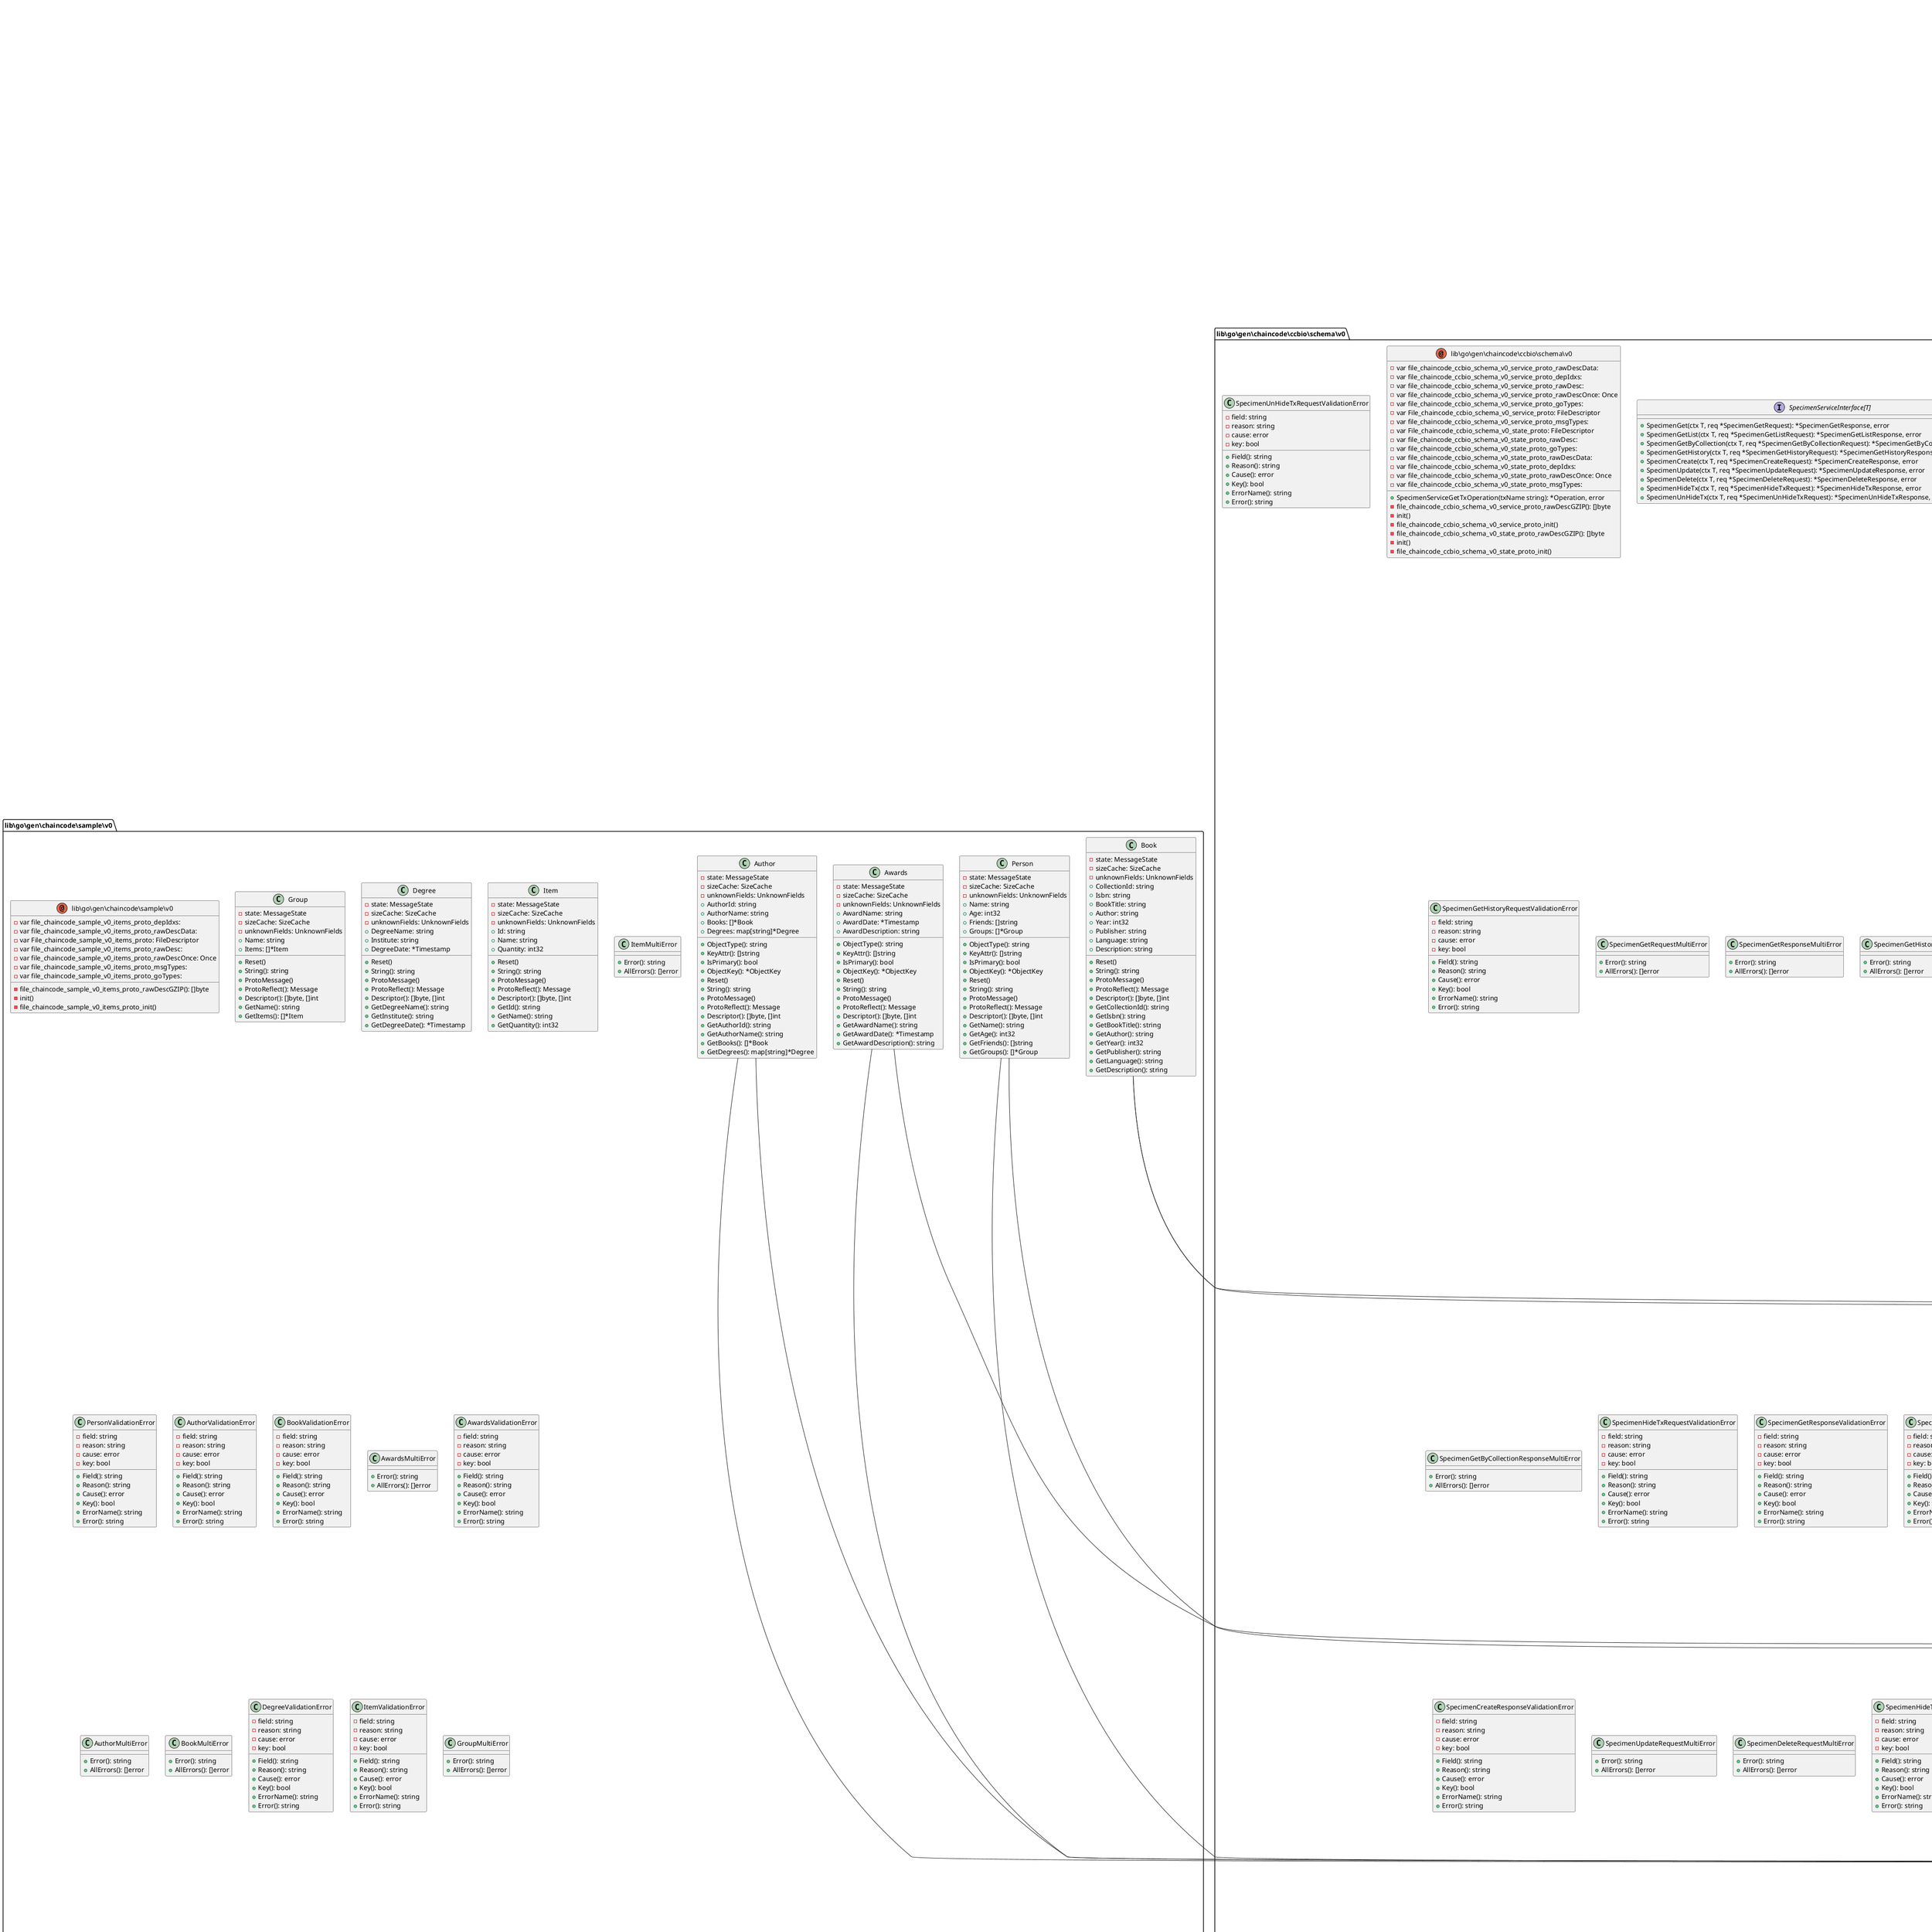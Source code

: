 @startuml
package apps\chaincode\auth\noauth{
annotation apps\chaincode\auth\noauth {


+Authenticate(ctx TxCtxInterface, ops []*Operation): bool, error
+BeforeTransaction(ctx TxCtxInterface): error
-main()
}
class NoAuthTxCtx {
+: BaseTxCtx

}
class NoAuthContract {
+: Contract
+Test(ctx TxCtxInterface): bool, error
}
}
package apps\chaincode\auth\rbac\v1\contracts{
interface CollectionHolder{
+GetCollection(): *Collection
}
interface CollectionIdHolder{
+GetCollectionId(): string
}
interface UserHolder{
+GetUser(): *User
}
interface UserIdHolder{
+GetUserId(): string
+GetMspId(): string
}
interface AuthTxCtxInterface{
+ExtractAuthTransactionItems(req interface): error
}
class AuthTxCtx {
+: BaseTxCtx

}
}
package apps\chaincode\auth\rbac\v1{
annotation apps\chaincode\auth\rbac\v1 {


-runChaincode()
}
class ServerConfig {
+CCID: string
+Address: string

}
}
package apps\chaincode\ccbio\v0\contract{
annotation apps\chaincode\ccbio\v0\contract {


+NewSpecimenContract(baseName string): *SpecimenContractImpl
+SetLastModByMask(specimen *Specimen, mask *FieldMask, mod *StateActivity): error
}
interface collectionHolder{
+GetCollection(): *Collection
}
interface specimenHolder{
+GetSpecimen(): *Specimen
}
interface suggestedUpdateIdHolder{
+GetSuggestionId(): string
}
interface pageHolder{
+GetPageSize(): int32
}
interface collectionIdHolder{
+GetCollectionId(): string
}
interface specimenIdHolder{
+GetSpecimenId(): string
}
interface updatedMaskHolder{
+GetMask(): *FieldMask
}
class SpecimenContractImpl {
+: Contract
+: SpecimenServiceBase
+GetBeforeTransaction(): interface
+BeforeTransaction(ctx *CCBioTxCtx): error
}
class CCBioTxCtx {
+: *BaseTxCtx
+: TransactionObjects
+InitViaReq(req Message): error
}
class TransactionObjects {
+Specimen: *Specimen
+Mask: *FieldMask

}
}
package apps\chaincode\sample{
annotation apps\chaincode\sample {
-const certPath:
-const keyPath:
-const mspID: STRING
-const tlsCertPath:
-const peerEndpoint: STRING
-const basePath: STRING
-const cryptoPath:
-const gatewayPeer: STRING

-main()
-newGrpcConnection(): *ClientConn
-newIdentity(): *X509Identity
-loadCertificate(filename string): *Certificate, error
-newSign(): Sign
+UserGetCurrentId(contract *Contract): string, error
}
}
package lib\go\fabric\auth\common{
annotation lib\go\fabric\auth\common {
-const HiddenObjectType: STRING
-const SuggestionObjectType: STRING
-const ReferenceObjectType: STRING
-const DefaultPageSize: int32
-var Runtime:
-var CollectionInvalid:
-var CollectionInvalidObjectType:
-var UserInvalid:
-var ObjectAlreadyRegistered:
-var ObjectInvalid:
-var ObjectInvalidId:
-var RequestInvalid:
-var AlreadyRegistered:
-var CollectionInvalidRoleId:
-var UserInvalidId:
-var UserUnregistered:
-var UserPermissionDenied:
-var Unspecified:
-var UserNoRole:
-var InvalidObjectFieldPath:
-var ObjectUnregistered:
-var InvalidObjectFieldValue:
-var RuntimeBadOps:
-var KeyNotFound:
-var AlreadyExists:
-var CollectionInvalidId:
-var CollectionUnregistered:
-var UserAlreadyRegistered:

}
interface PrimaryObjectInterface{
+IsPrimary(): bool
}
interface SubObjectInterface{
+IsSecondary(): bool
}
interface GlobalObjectInterface{
+IsGlobal(): bool
}
interface ObjectInterface{
+KeyAttr(): []string
+ObjectKey(): *ObjectKey
+ObjectType(): string
}
class ServerConfig {
+CCID: string
+Address: string

}
}
package lib\go\fabric\auth\contracts{
class ObjectContractImpl {
+: Contract
+: GenericServiceBase
+Get(ctx TxCtxInterface, req *GetRequest): *GetResponse, error
+List(ctx TxCtxInterface, req *ListRequest): *ListResponse, error
+ListByCollection(ctx TxCtxInterface, req *ListByCollectionRequest): *ListByCollectionResponse, error
+ListByAttrs(ctx TxCtxInterface, req *ListByAttrsRequest): *ListByAttrsResponse, error
+Create(ctx TxCtxInterface, req *CreateRequest): *CreateResponse, error
+Update(ctx TxCtxInterface, req *UpdateRequest): *UpdateResponse, error
+Delete(ctx TxCtxInterface, req *DeleteRequest): *DeleteResponse, error
+History(ctx TxCtxInterface, req *HistoryRequest): *HistoryResponse, error
+HiddenTx(ctx TxCtxInterface, req *HiddenTxRequest): *HiddenTxResponse, error
+HideTx(ctx TxCtxInterface, req *HideTxRequest): *HideTxResponse, error
+UnHideTx(ctx TxCtxInterface, req *UnHideTxRequest): *UnHideTxResponse, error
+Reference(ctx TxCtxInterface, req *ReferenceRequest): *ReferenceResponse, error
+ReferenceByType(ctx TxCtxInterface, req *ReferenceListByTypeRequest): *ReferenceListByTypeResponse, error
+ReferenceByCollection(ctx TxCtxInterface, req *ReferenceByCollectionRequest): *ReferenceByCollectionResponse, error
+ReferenceByObject(ctx TxCtxInterface, req *ReferenceByObjectRequest): *ReferenceByObjectResponse, error
+ReferenceCreate(ctx TxCtxInterface, req *ReferenceCreateRequest): *ReferenceCreateResponse, error
+ReferenceDelete(ctx TxCtxInterface, req *ReferenceDeleteRequest): *ReferenceDeleteResponse, error
+Suggestion(ctx TxCtxInterface, req *SuggestionRequest): *SuggestionResponse, error
+SuggestionListByCollection(ctx TxCtxInterface, req *SuggestionListByCollectionRequest): *SuggestionListByCollectionResponse, error
+SuggestionByPartialKey(ctx TxCtxInterface, req *SuggestionByPartialKeyRequest): *SuggestionByPartialKeyResponse, error
+SuggestionCreate(ctx TxCtxInterface, req *SuggestionCreateRequest): *SuggestionCreateResponse, error
+SuggestionDelete(ctx TxCtxInterface, req *SuggestionDeleteRequest): *SuggestionDeleteResponse, error
+SuggestionApprove(ctx TxCtxInterface, req *SuggestionApproveRequest): *SuggestionApproveResponse, error
}
}
package lib\go\fabric\auth\policy{
annotation lib\go\fabric\auth\policy {

-var Policies:
+BuildPolicyChecker(policies []*PathPolicy)
+ActionOnPathPolicy(p *PathPolicy, action Action): bool, bool
+NewTree(): *Node[T]
}
class Node[T] {
+Path: string
+SubPaths: map[string]*Node[T]
+AllowSubPaths: bool
+Policy: *T

}
}
package lib\go\fabric\auth\state{
annotation lib\go\fabric\auth\state {

-var validator: *Validator
+ProtoToObject(obj *Object): ObjectInterface, error
+ObjectKeyToObjectType(key *ObjectKey): ObjectInterface, error
+ObjectToProto(object ObjectInterface): *Object, error
+ListObjectToProtos(list []ObjectInterface): []*Object, error
+ObjectToSuggestion(obj ObjectInterface): *Suggestion, error
+SuggestionToObject(s *Suggestion): ObjectInterface, error
-hiddenTxs(ctx TxCtxInterface, obj T): *HiddenTxList, error
-history(ctx TxCtxInterface, obj T, showHidden bool): *History, error
+History(ctx TxCtxInterface, obj T): *History, error
+FullHistory(ctx TxCtxInterface, obj T): *History, error
+HiddenTx(ctx TxCtxInterface, obj T): *HiddenTxList, error
+HideTransaction(ctx TxCtxInterface, obj T, tx *HiddenTx): *HiddenTxList, error
+UnHideTransaction(ctx TxCtxInterface, obj T, txId string): *HiddenTxList, error
+KeyExists(ctx TxCtxInterface, key string): bool
+MakeObjectKeyAttr(key *ObjectKey): []string
+MakeObjectKeyPrimary(key *ObjectKey): string, error
+MakePrimaryKeyAttr(obj T): []string
+MakePrimaryKey(obj T): string, error
+MakeSubKeyAtter(obj T): []string
+MakeSubObjectKeyAtter(key *ObjectKey): []string
+MakeHiddenKey(obj T): string, error
+MakeSuggestionKeyAtter(obj T, suggestionId string): []string
+MakeSuggestionKey(obj T, suggestionId string): string, error
+MakeObjectKeySuggestion(objKey *ObjectKey, suggestionId string): string, error
+MakeRefKeys(ref *Reference): string, string, error
+PrimaryExists(ctx TxCtxInterface, obj T): bool
+PrimaryGet(ctx TxCtxInterface, obj T): error
+PrimaryGetFull(ctx TxCtxInterface, obj T): *FullObject[T], error
+PrimaryByPartialKey(ctx TxCtxInterface, obj T, numAttr int, bookmark string): []T, string, error
+PrimaryList(ctx TxCtxInterface, obj T, bookmark string): []T, string, error
+ByCollection(ctx TxCtxInterface, obj T, bookmark string): []T, string, error
+PrimaryCreate(ctx TxCtxInterface, obj T): error
+PrimaryUpdate(ctx TxCtxInterface, obj T, mask *FieldMask): error
+PrimaryDelete(ctx TxCtxInterface, obj T): error
+GetReference(ctx TxCtxInterface, ref *Reference): *Reference, error
+PartialReferenceList(ctx TxCtxInterface, key string, numAttr int, bookmark string): []*Reference, string, error
+ReferenceByType(ctx TxCtxInterface, objectType string, bookmark string): []*Reference, string, error
+ReferenceListByObject(ctx TxCtxInterface, key *ObjectKey, bookmark string): []*Reference, string, error
+ReferenceByCollection(ctx TxCtxInterface, collectionId string, bookmark string): []*Reference, string, error
+ReferenceCreate(ctx TxCtxInterface, reference *Reference): error
+ReferenceDelete(ctx TxCtxInterface, reference *Reference): error
+ReferenceDeleteByObject(ctx TxCtxInterface, key *ObjectKey)
+SuggestionCreate(ctx TxCtxInterface, s *Suggestion): error
+SuggestionDelete(ctx TxCtxInterface, s *Suggestion): error
+SuggestionApprove(ctx TxCtxInterface, s *Suggestion): *ObjectInterface, error
+GetSuggestion(ctx TxCtxInterface, s *Suggestion): error
+PartialSuggestionList(ctx TxCtxInterface, s *Suggestion, numAttr int, bookmark string): []*Suggestion, string, error
+SuggestionListByCollection(ctx TxCtxInterface, collection_id string, bookmark string): []*Suggestion, string, error
+SuggestionListByObject(ctx TxCtxInterface, objKey *ObjectKey, bookmark string): []*Suggestion, string, error
}
interface GenericTxCtxInterface{

}
interface TxCtxInterface{
+HandelBefore(): error
+HandleFnError(err *error, r any)
+CloseQueryIterator(resultIterator CommonIteratorInterface)
+GetLogger(): *Logger
+GetPageSize(): int32
+SetPageSize(pageSize int32)
+Validate(msg Message): error
+GetFnName(): string
+MakeLastModified(): *StateActivity, error
+SetAuthenticator( AuthFunc)
+GetAuthenticator(): AuthFunc
+GetUserId(): *User, error
+Authorize(ops []*Operation): bool, error
}
class TxObjects {
+User: *User
+Collection: *Collection
-ops: *Operation

}
class BaseTxCtx {
+: TransactionContext
+: TxObjects
+Logger: *Logger
+PageSize: int32
-authFn: AuthFunc
-authorized: bool
-authChecked: bool
+HandelBefore(): error
+HandleFnError(err *error, r any)
+CloseQueryIterator(resultIterator CommonIteratorInterface)
+GetLogger(): *Logger
+GetPageSize(): int32
+SetPageSize(pageSize int32)
+Validate(msg Message): error
+GetFnName(): string
+MakeLastModified(): *StateActivity, error
+GetUserId(): *User, error
+GetCollection(): *Collection, error
+SetAuthenticator(fn AuthFunc)
+GetAuthenticator(): AuthFunc
+GetViewMask(): *FieldMask
+Authorize(ops []*Operation): bool, error
}
class ExtractorFunc {


}
class AuthFunc {


}
class Ledger[T] {
-ctx: TxCtxInterface
+Exists(key string): bool
+Create(obj T): error
+Update(update T, mask *FieldMask): error
+Delete(in T): error
+GetFromKey(key string): T, error
+Get(in T): error
+GetPartialKeyList(obj T, numAttr int, bookmark string): []T, string, error
}
class SuggestionHandler {
-suggestionKey: string
-objKey: string
-obj: ObjectInterface
-current: ObjectInterface
-suggestion: *Suggestion
-bytes: []byte
+Extract(sug *Suggestion): error
}
class FullObject[T] {
+Object: T
+Suggestions: []*Suggestion
+History: *History

}
}
package lib\go\fabric{
annotation lib\go\fabric {


+TestV(t *T)
-main()
}
}
package lib\go\gen\auth\v1{
annotation lib\go\gen\auth\v1 {
-const TxError_COLLECTION_UNREGISTERED: TxError
-const TxError_COLLECTION_INVALID_OBJECT_TYPE: TxError
-const TxError_USER_NO_ROLE: TxError
-const Action_ACTION_VIEW: Action
-const Action_ACTION_REFERENCE_CREATE: Action
-const TxError_OBJECT_UNREGISTERED: TxError
-const Action_ACTION_UPDATE: Action
-const Action_ACTION_SUGGEST_CREATE: Action
-const Action_ACTION_SUGGEST_APPROVE: Action
-const Action_ACTION_REFERENCE_VIEW: Action
-const TxError_USER_INVALID: TxError
-const TxError_OBJECT_ALREADY_REGISTERED: TxError
-const ObjectKind_OBJECT_KIND_PRIMARY_OBJECT: ObjectKind
-const Action_ACTION_SUGGEST_VIEW: Action
-const Action_ACTION_VIEW_HIDDEN_TXS: Action
-const TxError_REQUEST_INVALID: TxError
-const ObjectKind_OBJECT_KIND_UNSPECIFIED: ObjectKind
-const Action_ACTION_UTILITY: Action
-const TxError_RUNTIME: TxError
-const TxError_COLLECTION_ALREADY_REGISTERED: TxError
-const TxError_USER_ALREADY_REGISTERED: TxError
-const TxError_OBJECT_INVALID_ID: TxError
-const TxError_USER_INVALID_ID: TxError
-const TxError_KEY_ALREADY_EXISTS: TxError
-const TxError_COLLECTION_INVALID_ID: TxError
-const TransactionType_TRANSACTION_TYPE_QUERY: TransactionType
-const ObjectKind_OBJECT_KIND_SUB_OBJECT: ObjectKind
-const TxError_UNSPECIFIED: TxError
-const TxError_RUNTIME_BAD_OPS: TxError
-const TxError_USER_UNREGISTERED: TxError
-const TxError_KEY_NOT_FOUND: TxError
-const TxError_COLLECTION_INVALID: TxError
-const TxError_COLLECTION_INVALID_ROLE_ID: TxError
-const ObjectKind_OBJECT_KIND_GLOBAL_OBJECT: ObjectKind
-const Action_ACTION_UNSPECIFIED: Action
-const Action_ACTION_CREATE: Action
-const Action_ACTION_DELETE: Action
-const Action_ACTION_HIDE_TX: Action
-const TransactionType_TRANSACTION_TYPE_INVOKE: TransactionType
-const Action_ACTION_SUGGEST_DELETE: Action
-const Action_ACTION_REFERENCE_DELETE: Action
-const TxError_OBJECT_INVALID: TxError
-const ObjectKind_OBJECT_KIND_REFERENCE: ObjectKind
-const TxError_USER_PERMISSION_DENIED: TxError
-const TransactionType_TRANSACTION_TYPE_UNSPECIFIED: TransactionType
-const Action_ACTION_VIEW_HISTORY: Action
-const TxError_INVALID_OBJECT_FIELD_PATH: TxError
-const TxError_INVALID_OBJECT_FIELD_VALUE: TxError
-var file_auth_v1_auth_proto_goTypes:
-var file_auth_v1_auth_proto_depIdxs:
-var E_TransactionType:
-var file_auth_v1_auth_proto_rawDesc:
-var ObjectKind_value:
-var Action_name:
-var file_auth_v1_auth_proto_extTypes:
-var TransactionType_value:
-var E_KeySchema:
-var file_auth_v1_auth_proto_msgTypes:
-var TransactionType_name:
-var TxError_name:
-var file_auth_v1_auth_proto_rawDescData:
-var ObjectKind_name:
-var Action_value:
-var file_auth_v1_auth_proto_rawDescOnce: Once
-var File_auth_v1_auth_proto: FileDescriptor
-var TxError_value:
-var E_Operation:
-var file_auth_v1_auth_proto_enumTypes:
-file_auth_v1_auth_proto_rawDescGZIP(): []byte
-init()
-file_auth_v1_auth_proto_init()
}
class Membership {
-state: MessageState
-sizeCache: SizeCache
-unknownFields: UnknownFields
+CollectionId: string
+MspId: string
+UserId: string
+Ac: *ACLEntry
+ObjectType(): string
+KeyAttr(): []string
+IsPrimary(): bool
+ObjectKey(): *ObjectKey
+Reset()
+String(): string
+ProtoMessage()
+ProtoReflect(): Message
+Descriptor(): []byte, []int
+GetCollectionId(): string
+GetMspId(): string
+GetUserId(): string
+GetAc(): *ACLEntry
}
class Operation {
-state: MessageState
-sizeCache: SizeCache
-unknownFields: UnknownFields
+Action: Action
+CollectionId: string
+ObjectType: string
+SecondaryObjectType: string
+Paths: *FieldMask
+Reset()
+String(): string
+ProtoMessage()
+ProtoReflect(): Message
+Descriptor(): []byte, []int
+GetAction(): Action
+GetCollectionId(): string
+GetObjectType(): string
+GetSecondaryObjectType(): string
+GetPaths(): *FieldMask
}
class Attribute {
-state: MessageState
-sizeCache: SizeCache
-unknownFields: UnknownFields
+CollectionId: string
+MspId: string
+Oid: string
+Value: string
+Ac: *ACLEntry
+ObjectType(): string
+Reset()
+String(): string
+ProtoMessage()
+ProtoReflect(): Message
+Descriptor(): []byte, []int
+GetCollectionId(): string
+GetMspId(): string
+GetOid(): string
+GetValue(): string
+GetAc(): *ACLEntry
}
class TxError {

+Enum(): *TxError
+String(): string
+Descriptor(): EnumDescriptor
+Type(): EnumType
+Number(): EnumNumber
+EnumDescriptor(): []byte, []int
}
class Collection {
-state: MessageState
-sizeCache: SizeCache
-unknownFields: UnknownFields
+CollectionId: string
+Name: string
+Description: string
+ObjectTypes: []string
+Default: *ACLEntry
+ObjectType(): string
+KeyAttr(): []string
+IsGlobal(): bool
+ObjectKey(): *ObjectKey
+Reset()
+String(): string
+ProtoMessage()
+ProtoReflect(): Message
+Descriptor(): []byte, []int
+GetCollectionId(): string
+GetName(): string
+GetDescription(): string
+GetObjectTypes(): []string
+GetDefault(): *ACLEntry
}
class HiddenTxList {
-state: MessageState
-sizeCache: SizeCache
-unknownFields: UnknownFields
+PrimaryKey: *ObjectKey
+Txs: []*HiddenTx
+ObjectType(): string
+Reset()
+String(): string
+ProtoMessage()
+ProtoReflect(): Message
+Descriptor(): []byte, []int
+GetPrimaryKey(): *ObjectKey
+GetTxs(): []*HiddenTx
}
class ObjectKey {
-state: MessageState
-sizeCache: SizeCache
-unknownFields: UnknownFields
+CollectionId: string
+ObjectType: string
+ObjectIdParts: []string
+Reset()
+String(): string
+ProtoMessage()
+ProtoReflect(): Message
+Descriptor(): []byte, []int
+GetCollectionId(): string
+GetObjectType(): string
+GetObjectIdParts(): []string
}
class Object {
-state: MessageState
-sizeCache: SizeCache
-unknownFields: UnknownFields
+Key: *ObjectKey
+Value: *Any
+Reset()
+String(): string
+ProtoMessage()
+ProtoReflect(): Message
+Descriptor(): []byte, []int
+GetKey(): *ObjectKey
+GetValue(): *Any
}
class PathPolicy {
-state: MessageState
-sizeCache: SizeCache
-unknownFields: UnknownFields
+Path: string
+FullPath: string
+AllowSubPaths: bool
+SubPaths: map[string]*PathPolicy
+Actions: []Action
+Reset()
+String(): string
+ProtoMessage()
+ProtoReflect(): Message
+Descriptor(): []byte, []int
+GetPath(): string
+GetFullPath(): string
+GetAllowSubPaths(): bool
+GetSubPaths(): map[string]*PathPolicy
+GetActions(): []Action
}
class HistoryEntry {
-state: MessageState
-sizeCache: SizeCache
-unknownFields: UnknownFields
+TxId: string
+IsDelete: bool
+IsHidden: bool
+Timestamp: *Timestamp
+Note: string
+Value: *Any
+Reset()
+String(): string
+ProtoMessage()
+ProtoReflect(): Message
+Descriptor(): []byte, []int
+GetTxId(): string
+GetIsDelete(): bool
+GetIsHidden(): bool
+GetTimestamp(): *Timestamp
+GetNote(): string
+GetValue(): *Any
}
class StateActivity {
-state: MessageState
-sizeCache: SizeCache
-unknownFields: UnknownFields
+TxId: string
+MspId: string
+UserId: string
+Timestamp: *Timestamp
+Note: string
+Reset()
+String(): string
+ProtoMessage()
+ProtoReflect(): Message
+Descriptor(): []byte, []int
+GetTxId(): string
+GetMspId(): string
+GetUserId(): string
+GetTimestamp(): *Timestamp
+GetNote(): string
}
class Reference {
-state: MessageState
-sizeCache: SizeCache
-unknownFields: UnknownFields
+CollectionId: string
+ReferenceType: string
+Key_1: *ObjectKey
+Key_2: *ObjectKey
+ObjectType(): string
+Reset()
+String(): string
+ProtoMessage()
+ProtoReflect(): Message
+Descriptor(): []byte, []int
+GetCollectionId(): string
+GetReferenceType(): string
+GetKey_1(): *ObjectKey
+GetKey_2(): *ObjectKey
}
class Suggestion {
-state: MessageState
-sizeCache: SizeCache
-unknownFields: UnknownFields
+PrimaryKey: *ObjectKey
+SuggestionId: string
+Paths: *FieldMask
+Value: *Any
+ObjectType(): string
+KeyAttr(): []string
+IsSecondary(): bool
+ObjectKey(): *ObjectKey
+Reset()
+String(): string
+ProtoMessage()
+ProtoReflect(): Message
+Descriptor(): []byte, []int
+GetPrimaryKey(): *ObjectKey
+GetSuggestionId(): string
+GetPaths(): *FieldMask
+GetValue(): *Any
}
class History {
-state: MessageState
-sizeCache: SizeCache
-unknownFields: UnknownFields
+Entries: []*HistoryEntry
+HiddenTxs: *HiddenTxList
+Reset()
+String(): string
+ProtoMessage()
+ProtoReflect(): Message
+Descriptor(): []byte, []int
+GetEntries(): []*HistoryEntry
+GetHiddenTxs(): *HiddenTxList
}
class Action {

+Enum(): *Action
+String(): string
+Descriptor(): EnumDescriptor
+Type(): EnumType
+Number(): EnumNumber
+EnumDescriptor(): []byte, []int
}
class ACLEntry {
-state: MessageState
-sizeCache: SizeCache
-unknownFields: UnknownFields
+Children: map[string]*PathPolicy
+Reset()
+String(): string
+ProtoMessage()
+ProtoReflect(): Message
+Descriptor(): []byte, []int
+GetChildren(): map[string]*PathPolicy
}
class HiddenTx {
-state: MessageState
-sizeCache: SizeCache
-unknownFields: UnknownFields
+TxId: string
+MspId: string
+UserId: string
+Timestamp: *Timestamp
+Note: string
+Reset()
+String(): string
+ProtoMessage()
+ProtoReflect(): Message
+Descriptor(): []byte, []int
+GetTxId(): string
+GetMspId(): string
+GetUserId(): string
+GetTimestamp(): *Timestamp
+GetNote(): string
}
class KeySchema {
-state: MessageState
-sizeCache: SizeCache
-unknownFields: UnknownFields
+ObjectType: string
+ObjectKind: ObjectKind
+Keys: *FieldMask
+Reset()
+String(): string
+ProtoMessage()
+ProtoReflect(): Message
+Descriptor(): []byte, []int
+GetObjectType(): string
+GetObjectKind(): ObjectKind
+GetKeys(): *FieldMask
}
class ObjectKind {

+Enum(): *ObjectKind
+String(): string
+Descriptor(): EnumDescriptor
+Type(): EnumType
+Number(): EnumNumber
+EnumDescriptor(): []byte, []int
}
class User {
-state: MessageState
-sizeCache: SizeCache
-unknownFields: UnknownFields
+CollectionId: string
+MspId: string
+UserId: string
+Name: string
+ObjectType(): string
+KeyAttr(): []string
+IsGlobal(): bool
+ObjectKey(): *ObjectKey
+Reset()
+String(): string
+ProtoMessage()
+ProtoReflect(): Message
+Descriptor(): []byte, []int
+GetCollectionId(): string
+GetMspId(): string
+GetUserId(): string
+GetName(): string
}
class FullObject {
-state: MessageState
-sizeCache: SizeCache
-unknownFields: UnknownFields
+Key: *ObjectKey
+Value: *Any
+History: *History
+Suggestions: []*Suggestion
+References: []*Reference
+Reset()
+String(): string
+ProtoMessage()
+ProtoReflect(): Message
+Descriptor(): []byte, []int
+GetKey(): *ObjectKey
+GetValue(): *Any
+GetHistory(): *History
+GetSuggestions(): []*Suggestion
+GetReferences(): []*Reference
}
class Role {
-state: MessageState
-sizeCache: SizeCache
-unknownFields: UnknownFields
+CollectionId: string
+RoleId: string
+Ac: *ACLEntry
+Description: string
+ParentRoleIds: []string
+ObjectType(): string
+KeyAttr(): []string
+IsPrimary(): bool
+ObjectKey(): *ObjectKey
+Reset()
+String(): string
+ProtoMessage()
+ProtoReflect(): Message
+Descriptor(): []byte, []int
+GetCollectionId(): string
+GetRoleId(): string
+GetAc(): *ACLEntry
+GetDescription(): string
+GetParentRoleIds(): []string
}
class TransactionType {

+Enum(): *TransactionType
+String(): string
+Descriptor(): EnumDescriptor
+Type(): EnumType
+Number(): EnumNumber
+EnumDescriptor(): []byte, []int
}
class ObjectKeyMultiError {

+Error(): string
+AllErrors(): []error
}
class ReferenceMultiError {

+Error(): string
+AllErrors(): []error
}
class CollectionMultiError {

+Error(): string
+AllErrors(): []error
}
class HiddenTxMultiError {

+Error(): string
+AllErrors(): []error
}
class OperationMultiError {

+Error(): string
+AllErrors(): []error
}
class HiddenTxListValidationError {
-field: string
-reason: string
-cause: error
-key: bool
+Field(): string
+Reason(): string
+Cause(): error
+Key(): bool
+ErrorName(): string
+Error(): string
}
class AttributeValidationError {
-field: string
-reason: string
-cause: error
-key: bool
+Field(): string
+Reason(): string
+Cause(): error
+Key(): bool
+ErrorName(): string
+Error(): string
}
class ACLEntryValidationError {
-field: string
-reason: string
-cause: error
-key: bool
+Field(): string
+Reason(): string
+Cause(): error
+Key(): bool
+ErrorName(): string
+Error(): string
}
class FullObjectMultiError {

+Error(): string
+AllErrors(): []error
}
class CollectionValidationError {
-field: string
-reason: string
-cause: error
-key: bool
+Field(): string
+Reason(): string
+Cause(): error
+Key(): bool
+ErrorName(): string
+Error(): string
}
class KeySchemaMultiError {

+Error(): string
+AllErrors(): []error
}
class HistoryEntryMultiError {

+Error(): string
+AllErrors(): []error
}
class HistoryEntryValidationError {
-field: string
-reason: string
-cause: error
-key: bool
+Field(): string
+Reason(): string
+Cause(): error
+Key(): bool
+ErrorName(): string
+Error(): string
}
class UserValidationError {
-field: string
-reason: string
-cause: error
-key: bool
+Field(): string
+Reason(): string
+Cause(): error
+Key(): bool
+ErrorName(): string
+Error(): string
}
class SuggestionMultiError {

+Error(): string
+AllErrors(): []error
}
class HiddenTxValidationError {
-field: string
-reason: string
-cause: error
-key: bool
+Field(): string
+Reason(): string
+Cause(): error
+Key(): bool
+ErrorName(): string
+Error(): string
}
class AttributeMultiError {

+Error(): string
+AllErrors(): []error
}
class RoleMultiError {

+Error(): string
+AllErrors(): []error
}
class KeySchemaValidationError {
-field: string
-reason: string
-cause: error
-key: bool
+Field(): string
+Reason(): string
+Cause(): error
+Key(): bool
+ErrorName(): string
+Error(): string
}
class StateActivityMultiError {

+Error(): string
+AllErrors(): []error
}
class StateActivityValidationError {
-field: string
-reason: string
-cause: error
-key: bool
+Field(): string
+Reason(): string
+Cause(): error
+Key(): bool
+ErrorName(): string
+Error(): string
}
class ObjectValidationError {
-field: string
-reason: string
-cause: error
-key: bool
+Field(): string
+Reason(): string
+Cause(): error
+Key(): bool
+ErrorName(): string
+Error(): string
}
class ReferenceValidationError {
-field: string
-reason: string
-cause: error
-key: bool
+Field(): string
+Reason(): string
+Cause(): error
+Key(): bool
+ErrorName(): string
+Error(): string
}
class UserMultiError {

+Error(): string
+AllErrors(): []error
}
class SuggestionValidationError {
-field: string
-reason: string
-cause: error
-key: bool
+Field(): string
+Reason(): string
+Cause(): error
+Key(): bool
+ErrorName(): string
+Error(): string
}
class MembershipMultiError {

+Error(): string
+AllErrors(): []error
}
class HistoryValidationError {
-field: string
-reason: string
-cause: error
-key: bool
+Field(): string
+Reason(): string
+Cause(): error
+Key(): bool
+ErrorName(): string
+Error(): string
}
class OperationValidationError {
-field: string
-reason: string
-cause: error
-key: bool
+Field(): string
+Reason(): string
+Cause(): error
+Key(): bool
+ErrorName(): string
+Error(): string
}
class ACLEntryMultiError {

+Error(): string
+AllErrors(): []error
}
class ObjectKeyValidationError {
-field: string
-reason: string
-cause: error
-key: bool
+Field(): string
+Reason(): string
+Cause(): error
+Key(): bool
+ErrorName(): string
+Error(): string
}
class FullObjectValidationError {
-field: string
-reason: string
-cause: error
-key: bool
+Field(): string
+Reason(): string
+Cause(): error
+Key(): bool
+ErrorName(): string
+Error(): string
}
class RoleValidationError {
-field: string
-reason: string
-cause: error
-key: bool
+Field(): string
+Reason(): string
+Cause(): error
+Key(): bool
+ErrorName(): string
+Error(): string
}
class HistoryMultiError {

+Error(): string
+AllErrors(): []error
}
class PathPolicyMultiError {

+Error(): string
+AllErrors(): []error
}
class PathPolicyValidationError {
-field: string
-reason: string
-cause: error
-key: bool
+Field(): string
+Reason(): string
+Cause(): error
+Key(): bool
+ErrorName(): string
+Error(): string
}
class ObjectMultiError {

+Error(): string
+AllErrors(): []error
}
class HiddenTxListMultiError {

+Error(): string
+AllErrors(): []error
}
class MembershipValidationError {
-field: string
-reason: string
-cause: error
-key: bool
+Field(): string
+Reason(): string
+Cause(): error
+Key(): bool
+ErrorName(): string
+Error(): string
}
}
package lib\go\gen\chaincode\auth\common{
annotation lib\go\gen\chaincode\auth\common {

-var file_chaincode_auth_common_generic_proto_msgTypes:
-var file_chaincode_auth_common_generic_proto_rawDescOnce: Once
-var file_chaincode_auth_common_generic_proto_rawDesc:
-var file_chaincode_auth_common_generic_proto_goTypes:
-var file_chaincode_auth_common_generic_proto_rawDescData:
-var File_chaincode_auth_common_generic_proto: FileDescriptor
-var file_chaincode_auth_common_generic_proto_depIdxs:
-var file_chaincode_auth_common_users_proto_rawDesc:
-var file_chaincode_auth_common_users_proto_rawDescData:
-var file_chaincode_auth_common_users_proto_msgTypes:
-var file_chaincode_auth_common_users_proto_depIdxs:
-var File_chaincode_auth_common_users_proto: FileDescriptor
-var file_chaincode_auth_common_users_proto_rawDescOnce: Once
-var file_chaincode_auth_common_users_proto_goTypes:
+GenericServiceGetTxOperation(txName string): *Operation, error
-file_chaincode_auth_common_generic_proto_rawDescGZIP(): []byte
-init()
-file_chaincode_auth_common_generic_proto_init()
+UserServiceGetTxOperation(txName string): *Operation, error
-file_chaincode_auth_common_users_proto_rawDescGZIP(): []byte
-init()
-file_chaincode_auth_common_users_proto_init()
}
interface GenericServiceInterface[T]{
+GetCurrentUser(ctx T): *GetCurrentUserResponse, error
+Bootstrap(ctx T, req *BootstrapRequest): *BootstrapResponse, error
+AuthorizeOperation(ctx T, req *AuthorizeOperationRequest): *AuthorizeOperationResponse, error
+CreateUser(ctx T): *CreateUserResponse, error
+Get(ctx T, req *GetRequest): *GetResponse, error
+List(ctx T, req *ListRequest): *ListResponse, error
+ListByCollection(ctx T, req *ListByCollectionRequest): *ListByCollectionResponse, error
+ListByAttrs(ctx T, req *ListByAttrsRequest): *ListByAttrsResponse, error
+Create(ctx T, req *CreateRequest): *CreateResponse, error
+Update(ctx T, req *UpdateRequest): *UpdateResponse, error
+Delete(ctx T, req *DeleteRequest): *DeleteResponse, error
+History(ctx T, req *HistoryRequest): *HistoryResponse, error
+HiddenTx(ctx T, req *HiddenTxRequest): *HiddenTxResponse, error
+HideTx(ctx T, req *HideTxRequest): *HideTxResponse, error
+UnHideTx(ctx T, req *UnHideTxRequest): *UnHideTxResponse, error
+Reference(ctx T, req *ReferenceRequest): *ReferenceResponse, error
+ReferenceListByType(ctx T, req *ReferenceListByTypeRequest): *ReferenceListByTypeResponse, error
+ReferenceByCollection(ctx T, req *ReferenceByCollectionRequest): *ReferenceByCollectionResponse, error
+ReferenceByObject(ctx T, req *ReferenceByObjectRequest): *ReferenceByObjectResponse, error
+ReferenceCreate(ctx T, req *ReferenceCreateRequest): *ReferenceCreateResponse, error
+ReferenceDelete(ctx T, req *ReferenceDeleteRequest): *ReferenceDeleteResponse, error
+Suggestion(ctx T, req *SuggestionRequest): *SuggestionResponse, error
+SuggestionList(ctx T, req *SuggestionListRequest): *SuggestionListResponse, error
+SuggestionListByCollection(ctx T, req *SuggestionListByCollectionRequest): *SuggestionListByCollectionResponse, error
+SuggestionByPartialKey(ctx T, req *SuggestionByPartialKeyRequest): *SuggestionByPartialKeyResponse, error
+SuggestionCreate(ctx T, req *SuggestionCreateRequest): *SuggestionCreateResponse, error
+SuggestionDelete(ctx T, req *SuggestionDeleteRequest): *SuggestionDeleteResponse, error
+SuggestionApprove(ctx T, req *SuggestionApproveRequest): *SuggestionApproveResponse, error
}
interface UserServiceInterface[T]{
+UserGetCurrent(ctx T): *UserGetCurrentResponse, error
+UserGet(ctx T, req *UserGetRequest): *UserGetResponse, error
+UserGetList(ctx T): *UserGetListResponse, error
+UserGetHistory(ctx T, req *UserGetHistoryRequest): *UserGetHistoryResponse, error
+UserGetHiddenTx(ctx T, req *UserGetHiddenTxRequest): *UserGetHiddenTxResponse, error
+UserCreate(ctx T, req *UserCreateRequest): *UserCreateResponse, error
+UserDelete(ctx T, req *UserDeleteRequest): *UserDeleteResponse, error
+UserUpdate(ctx T, req *UserUpdateRequest): *UserUpdateResponse, error
+UserHideTx(ctx T, req *UserHideTxRequest): *UserHideTxResponse, error
}
class GenericServiceHandler {
+ChaincodeName: string
-contract: *Contract
+GetCurrentUser(): *GetCurrentUserResponse
+Bootstrap(in *BootstrapRequest): *BootstrapResponse
+AuthorizeOperation(in *AuthorizeOperationRequest): *AuthorizeOperationResponse
+CreateUser(): *CreateUserResponse
+Get(in *GetRequest): *GetResponse
+List(in *ListRequest): *ListResponse
+ListByCollection(in *ListByCollectionRequest): *ListByCollectionResponse
+ListByAttrs(in *ListByAttrsRequest): *ListByAttrsResponse
+Create(in *CreateRequest): *CreateResponse
+Update(in *UpdateRequest): *UpdateResponse
+Delete(in *DeleteRequest): *DeleteResponse
+History(in *HistoryRequest): *HistoryResponse
+HiddenTx(in *HiddenTxRequest): *HiddenTxResponse
+HideTx(in *HideTxRequest): *HideTxResponse
+UnHideTx(in *UnHideTxRequest): *UnHideTxResponse
+Reference(in *ReferenceRequest): *ReferenceResponse
+ReferenceListByType(in *ReferenceListByTypeRequest): *ReferenceListByTypeResponse
+ReferenceByCollection(in *ReferenceByCollectionRequest): *ReferenceByCollectionResponse
+ReferenceByObject(in *ReferenceByObjectRequest): *ReferenceByObjectResponse
+ReferenceCreate(in *ReferenceCreateRequest): *ReferenceCreateResponse
+ReferenceDelete(in *ReferenceDeleteRequest): *ReferenceDeleteResponse
+Suggestion(in *SuggestionRequest): *SuggestionResponse
+SuggestionList(in *SuggestionListRequest): *SuggestionListResponse
+SuggestionListByCollection(in *SuggestionListByCollectionRequest): *SuggestionListByCollectionResponse
+SuggestionByPartialKey(in *SuggestionByPartialKeyRequest): *SuggestionByPartialKeyResponse
+SuggestionCreate(in *SuggestionCreateRequest): *SuggestionCreateResponse
+SuggestionDelete(in *SuggestionDeleteRequest): *SuggestionDeleteResponse
+SuggestionApprove(in *SuggestionApproveRequest): *SuggestionApproveResponse
}
class GenericServiceBase {

+GetEvaluateTransactions(): []string
+GetIgnoredFunctions(): []string
}
class ReferenceDeleteRequest {
-state: MessageState
-sizeCache: SizeCache
-unknownFields: UnknownFields
+Reference: *Reference
+Reset()
+String(): string
+ProtoMessage()
+ProtoReflect(): Message
+Descriptor(): []byte, []int
+GetReference(): *Reference
}
class CreateRequest {
-state: MessageState
-sizeCache: SizeCache
-unknownFields: UnknownFields
+Object: *Object
+Reset()
+String(): string
+ProtoMessage()
+ProtoReflect(): Message
+Descriptor(): []byte, []int
+GetObject(): *Object
}
class DeleteResponse {
-state: MessageState
-sizeCache: SizeCache
-unknownFields: UnknownFields
+Object: *Object
+Reset()
+String(): string
+ProtoMessage()
+ProtoReflect(): Message
+Descriptor(): []byte, []int
+GetObject(): *Object
}
class HistoryResponse {
-state: MessageState
-sizeCache: SizeCache
-unknownFields: UnknownFields
+History: *History
+Reset()
+String(): string
+ProtoMessage()
+ProtoReflect(): Message
+Descriptor(): []byte, []int
+GetHistory(): *History
}
class DeleteRequest {
-state: MessageState
-sizeCache: SizeCache
-unknownFields: UnknownFields
+Object: *Object
+Reason: string
+Reset()
+String(): string
+ProtoMessage()
+ProtoReflect(): Message
+Descriptor(): []byte, []int
+GetObject(): *Object
+GetReason(): string
}
class HiddenTxResponse {
-state: MessageState
-sizeCache: SizeCache
-unknownFields: UnknownFields
+CollectionId: string
+HiddenTxs: []*HiddenTx
+Reset()
+String(): string
+ProtoMessage()
+ProtoReflect(): Message
+Descriptor(): []byte, []int
+GetCollectionId(): string
+GetHiddenTxs(): []*HiddenTx
}
class SuggestionDeleteResponse {
-state: MessageState
-sizeCache: SizeCache
-unknownFields: UnknownFields
+Suggestion: *Suggestion
+Reset()
+String(): string
+ProtoMessage()
+ProtoReflect(): Message
+Descriptor(): []byte, []int
+GetSuggestion(): *Suggestion
}
class AuthorizeOperationResponse {
-state: MessageState
-sizeCache: SizeCache
-unknownFields: UnknownFields
+Authorized: bool
+Reset()
+String(): string
+ProtoMessage()
+ProtoReflect(): Message
+Descriptor(): []byte, []int
+GetAuthorized(): bool
}
class HideTxResponse {
-state: MessageState
-sizeCache: SizeCache
-unknownFields: UnknownFields
+Object: *Object
+HiddenTxs: *HiddenTxList
+Reset()
+String(): string
+ProtoMessage()
+ProtoReflect(): Message
+Descriptor(): []byte, []int
+GetObject(): *Object
+GetHiddenTxs(): *HiddenTxList
}
class SuggestionListResponse {
-state: MessageState
-sizeCache: SizeCache
-unknownFields: UnknownFields
+Bookmark: string
+Suggestions: []*Suggestion
+Reset()
+String(): string
+ProtoMessage()
+ProtoReflect(): Message
+Descriptor(): []byte, []int
+GetBookmark(): string
+GetSuggestions(): []*Suggestion
}
class CreateUserResponse {
-state: MessageState
-sizeCache: SizeCache
-unknownFields: UnknownFields
+User: *User
+Reset()
+String(): string
+ProtoMessage()
+ProtoReflect(): Message
+Descriptor(): []byte, []int
+GetUser(): *User
}
class HideTxRequest {
-state: MessageState
-sizeCache: SizeCache
-unknownFields: UnknownFields
+Object: *Object
+HiddenTx: *HiddenTx
+Reset()
+String(): string
+ProtoMessage()
+ProtoReflect(): Message
+Descriptor(): []byte, []int
+GetObject(): *Object
+GetHiddenTx(): *HiddenTx
}
class UnHideTxRequest {
-state: MessageState
-sizeCache: SizeCache
-unknownFields: UnknownFields
+Object: *Object
+TxId: string
+Reset()
+String(): string
+ProtoMessage()
+ProtoReflect(): Message
+Descriptor(): []byte, []int
+GetObject(): *Object
+GetTxId(): string
}
class ReferenceByObjectResponse {
-state: MessageState
-sizeCache: SizeCache
-unknownFields: UnknownFields
+Bookmark: string
+References: []*Reference
+Reset()
+String(): string
+ProtoMessage()
+ProtoReflect(): Message
+Descriptor(): []byte, []int
+GetBookmark(): string
+GetReferences(): []*Reference
}
class SuggestionByPartialKeyResponse {
-state: MessageState
-sizeCache: SizeCache
-unknownFields: UnknownFields
+Bookmark: string
+Suggestions: []*Suggestion
+Reset()
+String(): string
+ProtoMessage()
+ProtoReflect(): Message
+Descriptor(): []byte, []int
+GetBookmark(): string
+GetSuggestions(): []*Suggestion
}
class HistoryRequest {
-state: MessageState
-sizeCache: SizeCache
-unknownFields: UnknownFields
+Object: *Object
+Reset()
+String(): string
+ProtoMessage()
+ProtoReflect(): Message
+Descriptor(): []byte, []int
+GetObject(): *Object
}
class ReferenceResponse {
-state: MessageState
-sizeCache: SizeCache
-unknownFields: UnknownFields
+Exists: bool
+Reset()
+String(): string
+ProtoMessage()
+ProtoReflect(): Message
+Descriptor(): []byte, []int
+GetExists(): bool
}
class ReferenceCreateResponse {
-state: MessageState
-sizeCache: SizeCache
-unknownFields: UnknownFields
+Reference: *Reference
+Reset()
+String(): string
+ProtoMessage()
+ProtoReflect(): Message
+Descriptor(): []byte, []int
+GetReference(): *Reference
}
class SuggestionRequest {
-state: MessageState
-sizeCache: SizeCache
-unknownFields: UnknownFields
+ObjectKey: *ObjectKey
+SuggestionId: string
+Reset()
+String(): string
+ProtoMessage()
+ProtoReflect(): Message
+Descriptor(): []byte, []int
+GetObjectKey(): *ObjectKey
+GetSuggestionId(): string
}
class SuggestionCreateRequest {
-state: MessageState
-sizeCache: SizeCache
-unknownFields: UnknownFields
+Suggestion: *Suggestion
+Reset()
+String(): string
+ProtoMessage()
+ProtoReflect(): Message
+Descriptor(): []byte, []int
+GetSuggestion(): *Suggestion
}
class BootstrapRequest {
-state: MessageState
-sizeCache: SizeCache
-unknownFields: UnknownFields
+DefaultTypes: []string
+AddDefaultSetup: bool
+Reset()
+String(): string
+ProtoMessage()
+ProtoReflect(): Message
+Descriptor(): []byte, []int
+GetDefaultTypes(): []string
+GetAddDefaultSetup(): bool
}
class AuthorizeOperationRequest {
-state: MessageState
-sizeCache: SizeCache
-unknownFields: UnknownFields
+Operation: *Operation
+Reset()
+String(): string
+ProtoMessage()
+ProtoReflect(): Message
+Descriptor(): []byte, []int
+GetOperation(): *Operation
}
class ListByAttrsResponse {
-state: MessageState
-sizeCache: SizeCache
-unknownFields: UnknownFields
+Bookmark: string
+Objects: []*Object
+Reset()
+String(): string
+ProtoMessage()
+ProtoReflect(): Message
+Descriptor(): []byte, []int
+GetBookmark(): string
+GetObjects(): []*Object
}
class UpdateRequest {
-state: MessageState
-sizeCache: SizeCache
-unknownFields: UnknownFields
+Object: *Object
+UpdateMask: *FieldMask
+Reset()
+String(): string
+ProtoMessage()
+ProtoReflect(): Message
+Descriptor(): []byte, []int
+GetObject(): *Object
+GetUpdateMask(): *FieldMask
}
class UpdateResponse {
-state: MessageState
-sizeCache: SizeCache
-unknownFields: UnknownFields
+Object: *Object
+Reset()
+String(): string
+ProtoMessage()
+ProtoReflect(): Message
+Descriptor(): []byte, []int
+GetObject(): *Object
}
class ReferenceRequest {
-state: MessageState
-sizeCache: SizeCache
-unknownFields: UnknownFields
+Reference: *Reference
+Reset()
+String(): string
+ProtoMessage()
+ProtoReflect(): Message
+Descriptor(): []byte, []int
+GetReference(): *Reference
}
class ReferenceByCollectionResponse {
-state: MessageState
-sizeCache: SizeCache
-unknownFields: UnknownFields
+Bookmark: string
+References: []*Reference
+Reset()
+String(): string
+ProtoMessage()
+ProtoReflect(): Message
+Descriptor(): []byte, []int
+GetBookmark(): string
+GetReferences(): []*Reference
}
class ReferenceDeleteResponse {
-state: MessageState
-sizeCache: SizeCache
-unknownFields: UnknownFields
+Reference: *Reference
+Reset()
+String(): string
+ProtoMessage()
+ProtoReflect(): Message
+Descriptor(): []byte, []int
+GetReference(): *Reference
}
class SuggestionCreateResponse {
-state: MessageState
-sizeCache: SizeCache
-unknownFields: UnknownFields
+Suggestion: *Suggestion
+Reset()
+String(): string
+ProtoMessage()
+ProtoReflect(): Message
+Descriptor(): []byte, []int
+GetSuggestion(): *Suggestion
}
class SuggestionApproveResponse {
-state: MessageState
-sizeCache: SizeCache
-unknownFields: UnknownFields
+Suggestion: *Suggestion
+Object: *Object
+Reset()
+String(): string
+ProtoMessage()
+ProtoReflect(): Message
+Descriptor(): []byte, []int
+GetSuggestion(): *Suggestion
+GetObject(): *Object
}
class ListRequest {
-state: MessageState
-sizeCache: SizeCache
-unknownFields: UnknownFields
+Bookmark: string
+Limit: uint32
+Object: *Object
+Reset()
+String(): string
+ProtoMessage()
+ProtoReflect(): Message
+Descriptor(): []byte, []int
+GetBookmark(): string
+GetLimit(): uint32
+GetObject(): *Object
}
class ReferenceListByTypeResponse {
-state: MessageState
-sizeCache: SizeCache
-unknownFields: UnknownFields
+Bookmark: string
+References: []*Reference
+Reset()
+String(): string
+ProtoMessage()
+ProtoReflect(): Message
+Descriptor(): []byte, []int
+GetBookmark(): string
+GetReferences(): []*Reference
}
class ReferenceByObjectRequest {
-state: MessageState
-sizeCache: SizeCache
-unknownFields: UnknownFields
+Bookmark: string
+Limit: uint32
+ObjectKey: *ObjectKey
+ReferenceType: string
+Reset()
+String(): string
+ProtoMessage()
+ProtoReflect(): Message
+Descriptor(): []byte, []int
+GetBookmark(): string
+GetLimit(): uint32
+GetObjectKey(): *ObjectKey
+GetReferenceType(): string
}
class SuggestionListByObjectResponse {
-state: MessageState
-sizeCache: SizeCache
-unknownFields: UnknownFields
+Suggestions: []*Suggestion
+Reset()
+String(): string
+ProtoMessage()
+ProtoReflect(): Message
+Descriptor(): []byte, []int
+GetSuggestions(): []*Suggestion
}
class ReferenceCreateRequest {
-state: MessageState
-sizeCache: SizeCache
-unknownFields: UnknownFields
+Reference: *Reference
+Reset()
+String(): string
+ProtoMessage()
+ProtoReflect(): Message
+Descriptor(): []byte, []int
+GetReference(): *Reference
}
class GetAllTypesResponse {
-state: MessageState
-sizeCache: SizeCache
-unknownFields: UnknownFields
+Types: []string
+Reset()
+String(): string
+ProtoMessage()
+ProtoReflect(): Message
+Descriptor(): []byte, []int
+GetTypes(): []string
}
class GetRequest {
-state: MessageState
-sizeCache: SizeCache
-unknownFields: UnknownFields
+Object: *Object
+Reset()
+String(): string
+ProtoMessage()
+ProtoReflect(): Message
+Descriptor(): []byte, []int
+GetObject(): *Object
}
class SuggestionListRequest {
-state: MessageState
-sizeCache: SizeCache
-unknownFields: UnknownFields
+Bookmark: string
+Limit: uint32
+Reset()
+String(): string
+ProtoMessage()
+ProtoReflect(): Message
+Descriptor(): []byte, []int
+GetBookmark(): string
+GetLimit(): uint32
}
class SuggestionDeleteRequest {
-state: MessageState
-sizeCache: SizeCache
-unknownFields: UnknownFields
+ObjectKey: *ObjectKey
+SuggestionId: string
+Reason: string
+Reset()
+String(): string
+ProtoMessage()
+ProtoReflect(): Message
+Descriptor(): []byte, []int
+GetObjectKey(): *ObjectKey
+GetSuggestionId(): string
+GetReason(): string
}
class GetResponse {
-state: MessageState
-sizeCache: SizeCache
-unknownFields: UnknownFields
+Object: *Object
+Reset()
+String(): string
+ProtoMessage()
+ProtoReflect(): Message
+Descriptor(): []byte, []int
+GetObject(): *Object
}
class SuggestionResponse {
-state: MessageState
-sizeCache: SizeCache
-unknownFields: UnknownFields
+Suggestion: *Suggestion
+Reset()
+String(): string
+ProtoMessage()
+ProtoReflect(): Message
+Descriptor(): []byte, []int
+GetSuggestion(): *Suggestion
}
class ListByCollectionRequest {
-state: MessageState
-sizeCache: SizeCache
-unknownFields: UnknownFields
+Bookmark: string
+Limit: uint32
+Object: *Object
+Reset()
+String(): string
+ProtoMessage()
+ProtoReflect(): Message
+Descriptor(): []byte, []int
+GetBookmark(): string
+GetLimit(): uint32
+GetObject(): *Object
}
class ListByCollectionResponse {
-state: MessageState
-sizeCache: SizeCache
-unknownFields: UnknownFields
+Bookmark: string
+Objects: []*Object
+Reset()
+String(): string
+ProtoMessage()
+ProtoReflect(): Message
+Descriptor(): []byte, []int
+GetBookmark(): string
+GetObjects(): []*Object
}
class CreateResponse {
-state: MessageState
-sizeCache: SizeCache
-unknownFields: UnknownFields
+Object: *Object
+Reset()
+String(): string
+ProtoMessage()
+ProtoReflect(): Message
+Descriptor(): []byte, []int
+GetObject(): *Object
}
class HiddenTxRequest {
-state: MessageState
-sizeCache: SizeCache
-unknownFields: UnknownFields
+Object: *Object
+Reset()
+String(): string
+ProtoMessage()
+ProtoReflect(): Message
+Descriptor(): []byte, []int
+GetObject(): *Object
}
class ReferenceByCollectionRequest {
-state: MessageState
-sizeCache: SizeCache
-unknownFields: UnknownFields
+Bookmark: string
+Limit: uint32
+CollectionId: string
+ReferenceType: string
+Reset()
+String(): string
+ProtoMessage()
+ProtoReflect(): Message
+Descriptor(): []byte, []int
+GetBookmark(): string
+GetLimit(): uint32
+GetCollectionId(): string
+GetReferenceType(): string
}
class SuggestionListByCollectionResponse {
-state: MessageState
-sizeCache: SizeCache
-unknownFields: UnknownFields
+Bookmark: string
+Suggestions: []*Suggestion
+Reset()
+String(): string
+ProtoMessage()
+ProtoReflect(): Message
+Descriptor(): []byte, []int
+GetBookmark(): string
+GetSuggestions(): []*Suggestion
}
class SuggestionByPartialKeyRequest {
-state: MessageState
-sizeCache: SizeCache
-unknownFields: UnknownFields
+Bookmark: string
+Limit: uint32
+NumAttrs: int32
+ObjectKey: *ObjectKey
+SuggestionId: string
+Reset()
+String(): string
+ProtoMessage()
+ProtoReflect(): Message
+Descriptor(): []byte, []int
+GetBookmark(): string
+GetLimit(): uint32
+GetNumAttrs(): int32
+GetObjectKey(): *ObjectKey
+GetSuggestionId(): string
}
class GetCurrentUserResponse {
-state: MessageState
-sizeCache: SizeCache
-unknownFields: UnknownFields
+User: *User
+Reset()
+String(): string
+ProtoMessage()
+ProtoReflect(): Message
+Descriptor(): []byte, []int
+GetUser(): *User
}
class ListResponse {
-state: MessageState
-sizeCache: SizeCache
-unknownFields: UnknownFields
+Bookmark: string
+Objects: []*Object
+Reset()
+String(): string
+ProtoMessage()
+ProtoReflect(): Message
+Descriptor(): []byte, []int
+GetBookmark(): string
+GetObjects(): []*Object
}
class ReferenceListByTypeRequest {
-state: MessageState
-sizeCache: SizeCache
-unknownFields: UnknownFields
+Bookmark: string
+Limit: uint32
+ReferenceType: string
+Reset()
+String(): string
+ProtoMessage()
+ProtoReflect(): Message
+Descriptor(): []byte, []int
+GetBookmark(): string
+GetLimit(): uint32
+GetReferenceType(): string
}
class SuggestionListByCollectionRequest {
-state: MessageState
-sizeCache: SizeCache
-unknownFields: UnknownFields
+Bookmark: string
+Limit: uint32
+CollectionId: string
+Reset()
+String(): string
+ProtoMessage()
+ProtoReflect(): Message
+Descriptor(): []byte, []int
+GetBookmark(): string
+GetLimit(): uint32
+GetCollectionId(): string
}
class SuggestionApproveRequest {
-state: MessageState
-sizeCache: SizeCache
-unknownFields: UnknownFields
+ObjectKey: *ObjectKey
+SuggestionId: string
+Reason: string
+Reset()
+String(): string
+ProtoMessage()
+ProtoReflect(): Message
+Descriptor(): []byte, []int
+GetObjectKey(): *ObjectKey
+GetSuggestionId(): string
+GetReason(): string
}
class BootstrapResponse {
-state: MessageState
-sizeCache: SizeCache
-unknownFields: UnknownFields
+Reset()
+String(): string
+ProtoMessage()
+ProtoReflect(): Message
+Descriptor(): []byte, []int
}
class ListByAttrsRequest {
-state: MessageState
-sizeCache: SizeCache
-unknownFields: UnknownFields
+Bookmark: string
+Limit: uint32
+Object: *Object
+NumAttrs: int32
+Reset()
+String(): string
+ProtoMessage()
+ProtoReflect(): Message
+Descriptor(): []byte, []int
+GetBookmark(): string
+GetLimit(): uint32
+GetObject(): *Object
+GetNumAttrs(): int32
}
class UnHideTxResponse {
-state: MessageState
-sizeCache: SizeCache
-unknownFields: UnknownFields
+Object: *Object
+HiddenTxs: *HiddenTxList
+Reset()
+String(): string
+ProtoMessage()
+ProtoReflect(): Message
+Descriptor(): []byte, []int
+GetObject(): *Object
+GetHiddenTxs(): *HiddenTxList
}
class SuggestionListByObjectRequest {
-state: MessageState
-sizeCache: SizeCache
-unknownFields: UnknownFields
+ObjectKey: *ObjectKey
+Reset()
+String(): string
+ProtoMessage()
+ProtoReflect(): Message
+Descriptor(): []byte, []int
+GetObjectKey(): *ObjectKey
}
class ReferenceByCollectionResponseValidationError {
-field: string
-reason: string
-cause: error
-key: bool
+Field(): string
+Reason(): string
+Cause(): error
+Key(): bool
+ErrorName(): string
+Error(): string
}
class SuggestionListByCollectionResponseValidationError {
-field: string
-reason: string
-cause: error
-key: bool
+Field(): string
+Reason(): string
+Cause(): error
+Key(): bool
+ErrorName(): string
+Error(): string
}
class SuggestionCreateRequestValidationError {
-field: string
-reason: string
-cause: error
-key: bool
+Field(): string
+Reason(): string
+Cause(): error
+Key(): bool
+ErrorName(): string
+Error(): string
}
class SuggestionCreateResponseValidationError {
-field: string
-reason: string
-cause: error
-key: bool
+Field(): string
+Reason(): string
+Cause(): error
+Key(): bool
+ErrorName(): string
+Error(): string
}
class SuggestionDeleteRequestMultiError {

+Error(): string
+AllErrors(): []error
}
class ListByCollectionResponseMultiError {

+Error(): string
+AllErrors(): []error
}
class ListByAttrsResponseMultiError {

+Error(): string
+AllErrors(): []error
}
class SuggestionListByObjectRequestValidationError {
-field: string
-reason: string
-cause: error
-key: bool
+Field(): string
+Reason(): string
+Cause(): error
+Key(): bool
+ErrorName(): string
+Error(): string
}
class ReferenceByCollectionRequestMultiError {

+Error(): string
+AllErrors(): []error
}
class SuggestionListResponseValidationError {
-field: string
-reason: string
-cause: error
-key: bool
+Field(): string
+Reason(): string
+Cause(): error
+Key(): bool
+ErrorName(): string
+Error(): string
}
class BootstrapRequestMultiError {

+Error(): string
+AllErrors(): []error
}
class CreateRequestMultiError {

+Error(): string
+AllErrors(): []error
}
class CreateResponseMultiError {

+Error(): string
+AllErrors(): []error
}
class HistoryRequestMultiError {

+Error(): string
+AllErrors(): []error
}
class HiddenTxRequestMultiError {

+Error(): string
+AllErrors(): []error
}
class ReferenceRequestValidationError {
-field: string
-reason: string
-cause: error
-key: bool
+Field(): string
+Reason(): string
+Cause(): error
+Key(): bool
+ErrorName(): string
+Error(): string
}
class ReferenceListByTypeRequestMultiError {

+Error(): string
+AllErrors(): []error
}
class ReferenceByCollectionResponseMultiError {

+Error(): string
+AllErrors(): []error
}
class CreateRequestValidationError {
-field: string
-reason: string
-cause: error
-key: bool
+Field(): string
+Reason(): string
+Cause(): error
+Key(): bool
+ErrorName(): string
+Error(): string
}
class HiddenTxRequestValidationError {
-field: string
-reason: string
-cause: error
-key: bool
+Field(): string
+Reason(): string
+Cause(): error
+Key(): bool
+ErrorName(): string
+Error(): string
}
class SuggestionRequestValidationError {
-field: string
-reason: string
-cause: error
-key: bool
+Field(): string
+Reason(): string
+Cause(): error
+Key(): bool
+ErrorName(): string
+Error(): string
}
class BootstrapResponseValidationError {
-field: string
-reason: string
-cause: error
-key: bool
+Field(): string
+Reason(): string
+Cause(): error
+Key(): bool
+ErrorName(): string
+Error(): string
}
class UpdateRequestValidationError {
-field: string
-reason: string
-cause: error
-key: bool
+Field(): string
+Reason(): string
+Cause(): error
+Key(): bool
+ErrorName(): string
+Error(): string
}
class HideTxResponseMultiError {

+Error(): string
+AllErrors(): []error
}
class ReferenceByObjectRequestValidationError {
-field: string
-reason: string
-cause: error
-key: bool
+Field(): string
+Reason(): string
+Cause(): error
+Key(): bool
+ErrorName(): string
+Error(): string
}
class SuggestionApproveRequestValidationError {
-field: string
-reason: string
-cause: error
-key: bool
+Field(): string
+Reason(): string
+Cause(): error
+Key(): bool
+ErrorName(): string
+Error(): string
}
class SuggestionApproveResponseValidationError {
-field: string
-reason: string
-cause: error
-key: bool
+Field(): string
+Reason(): string
+Cause(): error
+Key(): bool
+ErrorName(): string
+Error(): string
}
class GetCurrentUserResponseValidationError {
-field: string
-reason: string
-cause: error
-key: bool
+Field(): string
+Reason(): string
+Cause(): error
+Key(): bool
+ErrorName(): string
+Error(): string
}
class HistoryRequestValidationError {
-field: string
-reason: string
-cause: error
-key: bool
+Field(): string
+Reason(): string
+Cause(): error
+Key(): bool
+ErrorName(): string
+Error(): string
}
class SuggestionApproveResponseMultiError {

+Error(): string
+AllErrors(): []error
}
class ReferenceCreateResponseMultiError {

+Error(): string
+AllErrors(): []error
}
class SuggestionListResponseMultiError {

+Error(): string
+AllErrors(): []error
}
class HistoryResponseMultiError {

+Error(): string
+AllErrors(): []error
}
class HideTxRequestValidationError {
-field: string
-reason: string
-cause: error
-key: bool
+Field(): string
+Reason(): string
+Cause(): error
+Key(): bool
+ErrorName(): string
+Error(): string
}
class SuggestionCreateResponseMultiError {

+Error(): string
+AllErrors(): []error
}
class ListRequestValidationError {
-field: string
-reason: string
-cause: error
-key: bool
+Field(): string
+Reason(): string
+Cause(): error
+Key(): bool
+ErrorName(): string
+Error(): string
}
class SuggestionListByObjectRequestMultiError {

+Error(): string
+AllErrors(): []error
}
class ListByCollectionResponseValidationError {
-field: string
-reason: string
-cause: error
-key: bool
+Field(): string
+Reason(): string
+Cause(): error
+Key(): bool
+ErrorName(): string
+Error(): string
}
class CreateResponseValidationError {
-field: string
-reason: string
-cause: error
-key: bool
+Field(): string
+Reason(): string
+Cause(): error
+Key(): bool
+ErrorName(): string
+Error(): string
}
class ReferenceDeleteRequestMultiError {

+Error(): string
+AllErrors(): []error
}
class BootstrapRequestValidationError {
-field: string
-reason: string
-cause: error
-key: bool
+Field(): string
+Reason(): string
+Cause(): error
+Key(): bool
+ErrorName(): string
+Error(): string
}
class ListRequestMultiError {

+Error(): string
+AllErrors(): []error
}
class DeleteRequestValidationError {
-field: string
-reason: string
-cause: error
-key: bool
+Field(): string
+Reason(): string
+Cause(): error
+Key(): bool
+ErrorName(): string
+Error(): string
}
class UnHideTxRequestMultiError {

+Error(): string
+AllErrors(): []error
}
class SuggestionResponseMultiError {

+Error(): string
+AllErrors(): []error
}
class BootstrapResponseMultiError {

+Error(): string
+AllErrors(): []error
}
class HideTxRequestMultiError {

+Error(): string
+AllErrors(): []error
}
class HideTxResponseValidationError {
-field: string
-reason: string
-cause: error
-key: bool
+Field(): string
+Reason(): string
+Cause(): error
+Key(): bool
+ErrorName(): string
+Error(): string
}
class ListByAttrsRequestValidationError {
-field: string
-reason: string
-cause: error
-key: bool
+Field(): string
+Reason(): string
+Cause(): error
+Key(): bool
+ErrorName(): string
+Error(): string
}
class SuggestionRequestMultiError {

+Error(): string
+AllErrors(): []error
}
class GetAllTypesResponseMultiError {

+Error(): string
+AllErrors(): []error
}
class DeleteResponseValidationError {
-field: string
-reason: string
-cause: error
-key: bool
+Field(): string
+Reason(): string
+Cause(): error
+Key(): bool
+ErrorName(): string
+Error(): string
}
class ReferenceListByTypeResponseValidationError {
-field: string
-reason: string
-cause: error
-key: bool
+Field(): string
+Reason(): string
+Cause(): error
+Key(): bool
+ErrorName(): string
+Error(): string
}
class ReferenceCreateRequestValidationError {
-field: string
-reason: string
-cause: error
-key: bool
+Field(): string
+Reason(): string
+Cause(): error
+Key(): bool
+ErrorName(): string
+Error(): string
}
class SuggestionListByObjectResponseMultiError {

+Error(): string
+AllErrors(): []error
}
class SuggestionByPartialKeyResponseMultiError {

+Error(): string
+AllErrors(): []error
}
class AuthorizeOperationResponseValidationError {
-field: string
-reason: string
-cause: error
-key: bool
+Field(): string
+Reason(): string
+Cause(): error
+Key(): bool
+ErrorName(): string
+Error(): string
}
class HistoryResponseValidationError {
-field: string
-reason: string
-cause: error
-key: bool
+Field(): string
+Reason(): string
+Cause(): error
+Key(): bool
+ErrorName(): string
+Error(): string
}
class GetResponseMultiError {

+Error(): string
+AllErrors(): []error
}
class DeleteRequestMultiError {

+Error(): string
+AllErrors(): []error
}
class SuggestionListRequestMultiError {

+Error(): string
+AllErrors(): []error
}
class ListResponseValidationError {
-field: string
-reason: string
-cause: error
-key: bool
+Field(): string
+Reason(): string
+Cause(): error
+Key(): bool
+ErrorName(): string
+Error(): string
}
class ListByAttrsRequestMultiError {

+Error(): string
+AllErrors(): []error
}
class UpdateRequestMultiError {

+Error(): string
+AllErrors(): []error
}
class ReferenceByObjectRequestMultiError {

+Error(): string
+AllErrors(): []error
}
class ReferenceDeleteResponseMultiError {

+Error(): string
+AllErrors(): []error
}
class ReferenceRequestMultiError {

+Error(): string
+AllErrors(): []error
}
class SuggestionDeleteResponseMultiError {

+Error(): string
+AllErrors(): []error
}
class GetCurrentUserResponseMultiError {

+Error(): string
+AllErrors(): []error
}
class GetRequestMultiError {

+Error(): string
+AllErrors(): []error
}
class GetRequestValidationError {
-field: string
-reason: string
-cause: error
-key: bool
+Field(): string
+Reason(): string
+Cause(): error
+Key(): bool
+ErrorName(): string
+Error(): string
}
class SuggestionDeleteRequestValidationError {
-field: string
-reason: string
-cause: error
-key: bool
+Field(): string
+Reason(): string
+Cause(): error
+Key(): bool
+ErrorName(): string
+Error(): string
}
class ListByCollectionRequestMultiError {

+Error(): string
+AllErrors(): []error
}
class SuggestionListRequestValidationError {
-field: string
-reason: string
-cause: error
-key: bool
+Field(): string
+Reason(): string
+Cause(): error
+Key(): bool
+ErrorName(): string
+Error(): string
}
class SuggestionByPartialKeyRequestMultiError {

+Error(): string
+AllErrors(): []error
}
class SuggestionByPartialKeyRequestValidationError {
-field: string
-reason: string
-cause: error
-key: bool
+Field(): string
+Reason(): string
+Cause(): error
+Key(): bool
+ErrorName(): string
+Error(): string
}
class AuthorizeOperationResponseMultiError {

+Error(): string
+AllErrors(): []error
}
class UnHideTxRequestValidationError {
-field: string
-reason: string
-cause: error
-key: bool
+Field(): string
+Reason(): string
+Cause(): error
+Key(): bool
+ErrorName(): string
+Error(): string
}
class UnHideTxResponseMultiError {

+Error(): string
+AllErrors(): []error
}
class UnHideTxResponseValidationError {
-field: string
-reason: string
-cause: error
-key: bool
+Field(): string
+Reason(): string
+Cause(): error
+Key(): bool
+ErrorName(): string
+Error(): string
}
class SuggestionListByCollectionResponseMultiError {

+Error(): string
+AllErrors(): []error
}
class ReferenceCreateRequestMultiError {

+Error(): string
+AllErrors(): []error
}
class SuggestionDeleteResponseValidationError {
-field: string
-reason: string
-cause: error
-key: bool
+Field(): string
+Reason(): string
+Cause(): error
+Key(): bool
+ErrorName(): string
+Error(): string
}
class GetAllTypesResponseValidationError {
-field: string
-reason: string
-cause: error
-key: bool
+Field(): string
+Reason(): string
+Cause(): error
+Key(): bool
+ErrorName(): string
+Error(): string
}
class CreateUserResponseValidationError {
-field: string
-reason: string
-cause: error
-key: bool
+Field(): string
+Reason(): string
+Cause(): error
+Key(): bool
+ErrorName(): string
+Error(): string
}
class HiddenTxResponseValidationError {
-field: string
-reason: string
-cause: error
-key: bool
+Field(): string
+Reason(): string
+Cause(): error
+Key(): bool
+ErrorName(): string
+Error(): string
}
class SuggestionCreateRequestMultiError {

+Error(): string
+AllErrors(): []error
}
class SuggestionApproveRequestMultiError {

+Error(): string
+AllErrors(): []error
}
class ListByAttrsResponseValidationError {
-field: string
-reason: string
-cause: error
-key: bool
+Field(): string
+Reason(): string
+Cause(): error
+Key(): bool
+ErrorName(): string
+Error(): string
}
class UpdateResponseValidationError {
-field: string
-reason: string
-cause: error
-key: bool
+Field(): string
+Reason(): string
+Cause(): error
+Key(): bool
+ErrorName(): string
+Error(): string
}
class ReferenceResponseMultiError {

+Error(): string
+AllErrors(): []error
}
class ReferenceByObjectResponseValidationError {
-field: string
-reason: string
-cause: error
-key: bool
+Field(): string
+Reason(): string
+Cause(): error
+Key(): bool
+ErrorName(): string
+Error(): string
}
class SuggestionListByCollectionRequestMultiError {

+Error(): string
+AllErrors(): []error
}
class SuggestionListByObjectResponseValidationError {
-field: string
-reason: string
-cause: error
-key: bool
+Field(): string
+Reason(): string
+Cause(): error
+Key(): bool
+ErrorName(): string
+Error(): string
}
class CreateUserResponseMultiError {

+Error(): string
+AllErrors(): []error
}
class GetResponseValidationError {
-field: string
-reason: string
-cause: error
-key: bool
+Field(): string
+Reason(): string
+Cause(): error
+Key(): bool
+ErrorName(): string
+Error(): string
}
class ReferenceListByTypeRequestValidationError {
-field: string
-reason: string
-cause: error
-key: bool
+Field(): string
+Reason(): string
+Cause(): error
+Key(): bool
+ErrorName(): string
+Error(): string
}
class ReferenceByObjectResponseMultiError {

+Error(): string
+AllErrors(): []error
}
class AuthorizeOperationRequestMultiError {

+Error(): string
+AllErrors(): []error
}
class SuggestionListByCollectionRequestValidationError {
-field: string
-reason: string
-cause: error
-key: bool
+Field(): string
+Reason(): string
+Cause(): error
+Key(): bool
+ErrorName(): string
+Error(): string
}
class SuggestionByPartialKeyResponseValidationError {
-field: string
-reason: string
-cause: error
-key: bool
+Field(): string
+Reason(): string
+Cause(): error
+Key(): bool
+ErrorName(): string
+Error(): string
}
class HiddenTxResponseMultiError {

+Error(): string
+AllErrors(): []error
}
class ReferenceResponseValidationError {
-field: string
-reason: string
-cause: error
-key: bool
+Field(): string
+Reason(): string
+Cause(): error
+Key(): bool
+ErrorName(): string
+Error(): string
}
class ReferenceListByTypeResponseMultiError {

+Error(): string
+AllErrors(): []error
}
class UpdateResponseMultiError {

+Error(): string
+AllErrors(): []error
}
class ReferenceDeleteResponseValidationError {
-field: string
-reason: string
-cause: error
-key: bool
+Field(): string
+Reason(): string
+Cause(): error
+Key(): bool
+ErrorName(): string
+Error(): string
}
class ListByCollectionRequestValidationError {
-field: string
-reason: string
-cause: error
-key: bool
+Field(): string
+Reason(): string
+Cause(): error
+Key(): bool
+ErrorName(): string
+Error(): string
}
class ReferenceCreateResponseValidationError {
-field: string
-reason: string
-cause: error
-key: bool
+Field(): string
+Reason(): string
+Cause(): error
+Key(): bool
+ErrorName(): string
+Error(): string
}
class ReferenceDeleteRequestValidationError {
-field: string
-reason: string
-cause: error
-key: bool
+Field(): string
+Reason(): string
+Cause(): error
+Key(): bool
+ErrorName(): string
+Error(): string
}
class AuthorizeOperationRequestValidationError {
-field: string
-reason: string
-cause: error
-key: bool
+Field(): string
+Reason(): string
+Cause(): error
+Key(): bool
+ErrorName(): string
+Error(): string
}
class ListResponseMultiError {

+Error(): string
+AllErrors(): []error
}
class DeleteResponseMultiError {

+Error(): string
+AllErrors(): []error
}
class ReferenceByCollectionRequestValidationError {
-field: string
-reason: string
-cause: error
-key: bool
+Field(): string
+Reason(): string
+Cause(): error
+Key(): bool
+ErrorName(): string
+Error(): string
}
class SuggestionResponseValidationError {
-field: string
-reason: string
-cause: error
-key: bool
+Field(): string
+Reason(): string
+Cause(): error
+Key(): bool
+ErrorName(): string
+Error(): string
}
class UserServiceBase {

+GetEvaluateTransactions(): []string
+GetIgnoredFunctions(): []string
}
class UserGetRequest {
-state: MessageState
-sizeCache: SizeCache
-unknownFields: UnknownFields
+MspId: string
+UserId: string
+Reset()
+String(): string
+ProtoMessage()
+ProtoReflect(): Message
+Descriptor(): []byte, []int
+GetMspId(): string
+GetUserId(): string
}
class UserUpdateRequest {
-state: MessageState
-sizeCache: SizeCache
-unknownFields: UnknownFields
+MspId: string
+UserId: string
+Name: string
+Reset()
+String(): string
+ProtoMessage()
+ProtoReflect(): Message
+Descriptor(): []byte, []int
+GetMspId(): string
+GetUserId(): string
+GetName(): string
}
class UserGetCurrentIdResponse {
-state: MessageState
-sizeCache: SizeCache
-unknownFields: UnknownFields
+MspId: string
+UserId: string
+Reset()
+String(): string
+ProtoMessage()
+ProtoReflect(): Message
+Descriptor(): []byte, []int
+GetMspId(): string
+GetUserId(): string
}
class UserGetListResponse {
-state: MessageState
-sizeCache: SizeCache
-unknownFields: UnknownFields
+Users: []*User
+Bookmark: string
+Reset()
+String(): string
+ProtoMessage()
+ProtoReflect(): Message
+Descriptor(): []byte, []int
+GetUsers(): []*User
+GetBookmark(): string
}
class UserDeleteRequest {
-state: MessageState
-sizeCache: SizeCache
-unknownFields: UnknownFields
+MspId: string
+UserId: string
+Reason: string
+Reset()
+String(): string
+ProtoMessage()
+ProtoReflect(): Message
+Descriptor(): []byte, []int
+GetMspId(): string
+GetUserId(): string
+GetReason(): string
}
class UserGetCurrentResponse {
-state: MessageState
-sizeCache: SizeCache
-unknownFields: UnknownFields
+User: *User
+Reset()
+String(): string
+ProtoMessage()
+ProtoReflect(): Message
+Descriptor(): []byte, []int
+GetUser(): *User
}
class UserDeleteResponse {
-state: MessageState
-sizeCache: SizeCache
-unknownFields: UnknownFields
+User: *User
+Reset()
+String(): string
+ProtoMessage()
+ProtoReflect(): Message
+Descriptor(): []byte, []int
+GetUser(): *User
}
class UserGetHistoryRequest {
-state: MessageState
-sizeCache: SizeCache
-unknownFields: UnknownFields
+MspId: string
+UserId: string
+ShowHidden: bool
+Reset()
+String(): string
+ProtoMessage()
+ProtoReflect(): Message
+Descriptor(): []byte, []int
+GetMspId(): string
+GetUserId(): string
+GetShowHidden(): bool
}
class UserGetHiddenTxResponse {
-state: MessageState
-sizeCache: SizeCache
-unknownFields: UnknownFields
+MspId: string
+UserId: string
+HiddenTxs: *HiddenTxList
+Reset()
+String(): string
+ProtoMessage()
+ProtoReflect(): Message
+Descriptor(): []byte, []int
+GetMspId(): string
+GetUserId(): string
+GetHiddenTxs(): *HiddenTxList
}
class UserGetListRequest {
-state: MessageState
-sizeCache: SizeCache
-unknownFields: UnknownFields
+Bookmark: string
+Limit: uint32
+Reset()
+String(): string
+ProtoMessage()
+ProtoReflect(): Message
+Descriptor(): []byte, []int
+GetBookmark(): string
+GetLimit(): uint32
}
class UserCreateRequest {
-state: MessageState
-sizeCache: SizeCache
-unknownFields: UnknownFields
+Name: string
+Reset()
+String(): string
+ProtoMessage()
+ProtoReflect(): Message
+Descriptor(): []byte, []int
+GetName(): string
}
class UserHideTxResponse {
-state: MessageState
-sizeCache: SizeCache
-unknownFields: UnknownFields
+User: *User
+Reset()
+String(): string
+ProtoMessage()
+ProtoReflect(): Message
+Descriptor(): []byte, []int
+GetUser(): *User
}
class UserGetHistoryResponse {
-state: MessageState
-sizeCache: SizeCache
-unknownFields: UnknownFields
+User: *User
+History: *History
+Reset()
+String(): string
+ProtoMessage()
+ProtoReflect(): Message
+Descriptor(): []byte, []int
+GetUser(): *User
+GetHistory(): *History
}
class UserHideTxRequest {
-state: MessageState
-sizeCache: SizeCache
-unknownFields: UnknownFields
+MspId: string
+UserId: string
+HiddenTx: *HiddenTx
+Reset()
+String(): string
+ProtoMessage()
+ProtoReflect(): Message
+Descriptor(): []byte, []int
+GetMspId(): string
+GetUserId(): string
+GetHiddenTx(): *HiddenTx
}
class UserCreateResponse {
-state: MessageState
-sizeCache: SizeCache
-unknownFields: UnknownFields
+User: *User
+Reset()
+String(): string
+ProtoMessage()
+ProtoReflect(): Message
+Descriptor(): []byte, []int
+GetUser(): *User
}
class UserGetHiddenTxRequest {
-state: MessageState
-sizeCache: SizeCache
-unknownFields: UnknownFields
+MspId: string
+UserId: string
+Reset()
+String(): string
+ProtoMessage()
+ProtoReflect(): Message
+Descriptor(): []byte, []int
+GetMspId(): string
+GetUserId(): string
}
class UserUpdateResponse {
-state: MessageState
-sizeCache: SizeCache
-unknownFields: UnknownFields
+User: *User
+Reset()
+String(): string
+ProtoMessage()
+ProtoReflect(): Message
+Descriptor(): []byte, []int
+GetUser(): *User
}
class UserGetResponse {
-state: MessageState
-sizeCache: SizeCache
-unknownFields: UnknownFields
+User: *User
+Reset()
+String(): string
+ProtoMessage()
+ProtoReflect(): Message
+Descriptor(): []byte, []int
+GetUser(): *User
}
class UserGetCurrentIdResponseMultiError {

+Error(): string
+AllErrors(): []error
}
class UserGetHiddenTxResponseMultiError {

+Error(): string
+AllErrors(): []error
}
class UserCreateRequestValidationError {
-field: string
-reason: string
-cause: error
-key: bool
+Field(): string
+Reason(): string
+Cause(): error
+Key(): bool
+ErrorName(): string
+Error(): string
}
class UserUpdateResponseValidationError {
-field: string
-reason: string
-cause: error
-key: bool
+Field(): string
+Reason(): string
+Cause(): error
+Key(): bool
+ErrorName(): string
+Error(): string
}
class UserGetCurrentResponseMultiError {

+Error(): string
+AllErrors(): []error
}
class UserGetCurrentResponseValidationError {
-field: string
-reason: string
-cause: error
-key: bool
+Field(): string
+Reason(): string
+Cause(): error
+Key(): bool
+ErrorName(): string
+Error(): string
}
class UserGetHiddenTxResponseValidationError {
-field: string
-reason: string
-cause: error
-key: bool
+Field(): string
+Reason(): string
+Cause(): error
+Key(): bool
+ErrorName(): string
+Error(): string
}
class UserCreateResponseValidationError {
-field: string
-reason: string
-cause: error
-key: bool
+Field(): string
+Reason(): string
+Cause(): error
+Key(): bool
+ErrorName(): string
+Error(): string
}
class UserUpdateRequestValidationError {
-field: string
-reason: string
-cause: error
-key: bool
+Field(): string
+Reason(): string
+Cause(): error
+Key(): bool
+ErrorName(): string
+Error(): string
}
class UserHideTxRequestMultiError {

+Error(): string
+AllErrors(): []error
}
class UserGetListRequestMultiError {

+Error(): string
+AllErrors(): []error
}
class UserGetHiddenTxRequestValidationError {
-field: string
-reason: string
-cause: error
-key: bool
+Field(): string
+Reason(): string
+Cause(): error
+Key(): bool
+ErrorName(): string
+Error(): string
}
class UserDeleteResponseMultiError {

+Error(): string
+AllErrors(): []error
}
class UserHideTxRequestValidationError {
-field: string
-reason: string
-cause: error
-key: bool
+Field(): string
+Reason(): string
+Cause(): error
+Key(): bool
+ErrorName(): string
+Error(): string
}
class UserHideTxResponseValidationError {
-field: string
-reason: string
-cause: error
-key: bool
+Field(): string
+Reason(): string
+Cause(): error
+Key(): bool
+ErrorName(): string
+Error(): string
}
class UserGetRequestMultiError {

+Error(): string
+AllErrors(): []error
}
class UserGetListResponseMultiError {

+Error(): string
+AllErrors(): []error
}
class UserCreateRequestMultiError {

+Error(): string
+AllErrors(): []error
}
class UserUpdateResponseMultiError {

+Error(): string
+AllErrors(): []error
}
class UserHideTxResponseMultiError {

+Error(): string
+AllErrors(): []error
}
class UserGetListRequestValidationError {
-field: string
-reason: string
-cause: error
-key: bool
+Field(): string
+Reason(): string
+Cause(): error
+Key(): bool
+ErrorName(): string
+Error(): string
}
class UserGetListResponseValidationError {
-field: string
-reason: string
-cause: error
-key: bool
+Field(): string
+Reason(): string
+Cause(): error
+Key(): bool
+ErrorName(): string
+Error(): string
}
class UserGetHiddenTxRequestMultiError {

+Error(): string
+AllErrors(): []error
}
class UserGetCurrentIdResponseValidationError {
-field: string
-reason: string
-cause: error
-key: bool
+Field(): string
+Reason(): string
+Cause(): error
+Key(): bool
+ErrorName(): string
+Error(): string
}
class UserDeleteRequestMultiError {

+Error(): string
+AllErrors(): []error
}
class UserUpdateRequestMultiError {

+Error(): string
+AllErrors(): []error
}
class UserGetHistoryRequestMultiError {

+Error(): string
+AllErrors(): []error
}
class UserGetHistoryRequestValidationError {
-field: string
-reason: string
-cause: error
-key: bool
+Field(): string
+Reason(): string
+Cause(): error
+Key(): bool
+ErrorName(): string
+Error(): string
}
class UserGetHistoryResponseValidationError {
-field: string
-reason: string
-cause: error
-key: bool
+Field(): string
+Reason(): string
+Cause(): error
+Key(): bool
+ErrorName(): string
+Error(): string
}
class UserCreateResponseMultiError {

+Error(): string
+AllErrors(): []error
}
class UserDeleteResponseValidationError {
-field: string
-reason: string
-cause: error
-key: bool
+Field(): string
+Reason(): string
+Cause(): error
+Key(): bool
+ErrorName(): string
+Error(): string
}
class UserGetRequestValidationError {
-field: string
-reason: string
-cause: error
-key: bool
+Field(): string
+Reason(): string
+Cause(): error
+Key(): bool
+ErrorName(): string
+Error(): string
}
class UserGetResponseMultiError {

+Error(): string
+AllErrors(): []error
}
class UserGetResponseValidationError {
-field: string
-reason: string
-cause: error
-key: bool
+Field(): string
+Reason(): string
+Cause(): error
+Key(): bool
+ErrorName(): string
+Error(): string
}
class UserGetHistoryResponseMultiError {

+Error(): string
+AllErrors(): []error
}
class UserDeleteRequestValidationError {
-field: string
-reason: string
-cause: error
-key: bool
+Field(): string
+Reason(): string
+Cause(): error
+Key(): bool
+ErrorName(): string
+Error(): string
}
}
package lib\go\gen\chaincode\auth\rbac\schema\v1{
annotation lib\go\gen\chaincode\auth\rbac\schema\v1 {

-var file_chaincode_auth_rbac_schema_v1_rbac_proto_depIdxs:
-var File_chaincode_auth_rbac_schema_v1_rbac_proto: FileDescriptor
-var file_chaincode_auth_rbac_schema_v1_rbac_proto_rawDesc:
-var file_chaincode_auth_rbac_schema_v1_rbac_proto_goTypes:
-init()
-file_chaincode_auth_rbac_schema_v1_rbac_proto_init()
}
}
package lib\go\gen\chaincode\ccbio\schema\v0{
annotation lib\go\gen\chaincode\ccbio\schema\v0 {

-var file_chaincode_ccbio_schema_v0_service_proto_rawDescData:
-var file_chaincode_ccbio_schema_v0_service_proto_depIdxs:
-var file_chaincode_ccbio_schema_v0_service_proto_rawDesc:
-var file_chaincode_ccbio_schema_v0_service_proto_rawDescOnce: Once
-var file_chaincode_ccbio_schema_v0_service_proto_goTypes:
-var File_chaincode_ccbio_schema_v0_service_proto: FileDescriptor
-var file_chaincode_ccbio_schema_v0_service_proto_msgTypes:
-var File_chaincode_ccbio_schema_v0_state_proto: FileDescriptor
-var file_chaincode_ccbio_schema_v0_state_proto_rawDesc:
-var file_chaincode_ccbio_schema_v0_state_proto_goTypes:
-var file_chaincode_ccbio_schema_v0_state_proto_rawDescData:
-var file_chaincode_ccbio_schema_v0_state_proto_depIdxs:
-var file_chaincode_ccbio_schema_v0_state_proto_rawDescOnce: Once
-var file_chaincode_ccbio_schema_v0_state_proto_msgTypes:
+SpecimenServiceGetTxOperation(txName string): *Operation, error
-file_chaincode_ccbio_schema_v0_service_proto_rawDescGZIP(): []byte
-init()
-file_chaincode_ccbio_schema_v0_service_proto_init()
-file_chaincode_ccbio_schema_v0_state_proto_rawDescGZIP(): []byte
-init()
-file_chaincode_ccbio_schema_v0_state_proto_init()
}
interface SpecimenServiceInterface[T]{
+SpecimenGet(ctx T, req *SpecimenGetRequest): *SpecimenGetResponse, error
+SpecimenGetList(ctx T, req *SpecimenGetListRequest): *SpecimenGetListResponse, error
+SpecimenGetByCollection(ctx T, req *SpecimenGetByCollectionRequest): *SpecimenGetByCollectionResponse, error
+SpecimenGetHistory(ctx T, req *SpecimenGetHistoryRequest): *SpecimenGetHistoryResponse, error
+SpecimenCreate(ctx T, req *SpecimenCreateRequest): *SpecimenCreateResponse, error
+SpecimenUpdate(ctx T, req *SpecimenUpdateRequest): *SpecimenUpdateResponse, error
+SpecimenDelete(ctx T, req *SpecimenDeleteRequest): *SpecimenDeleteResponse, error
+SpecimenHideTx(ctx T, req *SpecimenHideTxRequest): *SpecimenHideTxResponse, error
+SpecimenUnHideTx(ctx T, req *SpecimenUnHideTxRequest): *SpecimenUnHideTxResponse, error
}
class SpecimenServiceHandler {
+ChaincodeName: string
-contract: *Contract
+SpecimenGet(in *SpecimenGetRequest): *SpecimenGetResponse
+SpecimenGetList(in *SpecimenGetListRequest): *SpecimenGetListResponse
+SpecimenGetByCollection(in *SpecimenGetByCollectionRequest): *SpecimenGetByCollectionResponse
+SpecimenGetHistory(in *SpecimenGetHistoryRequest): *SpecimenGetHistoryResponse
+SpecimenCreate(in *SpecimenCreateRequest): *SpecimenCreateResponse
+SpecimenUpdate(in *SpecimenUpdateRequest): *SpecimenUpdateResponse
+SpecimenDelete(in *SpecimenDeleteRequest): *SpecimenDeleteResponse
+SpecimenHideTx(in *SpecimenHideTxRequest): *SpecimenHideTxResponse
+SpecimenUnHideTx(in *SpecimenUnHideTxRequest): *SpecimenUnHideTxResponse
}
class SpecimenServiceBase {

+GetEvaluateTransactions(): []string
+GetIgnoredFunctions(): []string
}
class SpecimenCreateResponse {
-state: MessageState
-sizeCache: SizeCache
-unknownFields: UnknownFields
+Specimen: *Specimen
+Reset()
+String(): string
+ProtoMessage()
+ProtoReflect(): Message
+Descriptor(): []byte, []int
+GetSpecimen(): *Specimen
}
class SpecimenUnHideTxResponse {
-state: MessageState
-sizeCache: SizeCache
-unknownFields: UnknownFields
+Specimen: *Specimen
+Reset()
+String(): string
+ProtoMessage()
+ProtoReflect(): Message
+Descriptor(): []byte, []int
+GetSpecimen(): *Specimen
}
class SpecimenUpdateRequest {
-state: MessageState
-sizeCache: SizeCache
-unknownFields: UnknownFields
+Specimen: *Specimen
+UpdateMask: *FieldMask
+Reset()
+String(): string
+ProtoMessage()
+ProtoReflect(): Message
+Descriptor(): []byte, []int
+GetSpecimen(): *Specimen
+GetUpdateMask(): *FieldMask
}
class SpecimenGetByCollectionResponse {
-state: MessageState
-sizeCache: SizeCache
-unknownFields: UnknownFields
+Specimens: []*Specimen
+Reset()
+String(): string
+ProtoMessage()
+ProtoReflect(): Message
+Descriptor(): []byte, []int
+GetSpecimens(): []*Specimen
}
class SpecimenGetHistoryResponse {
-state: MessageState
-sizeCache: SizeCache
-unknownFields: UnknownFields
+History: *StateActivity
+Reset()
+String(): string
+ProtoMessage()
+ProtoReflect(): Message
+Descriptor(): []byte, []int
+GetHistory(): *StateActivity
}
class SpecimenDeleteResponse {
-state: MessageState
-sizeCache: SizeCache
-unknownFields: UnknownFields
+Specimen: *Specimen
+Reset()
+String(): string
+ProtoMessage()
+ProtoReflect(): Message
+Descriptor(): []byte, []int
+GetSpecimen(): *Specimen
}
class SpecimenUnHideTxRequest {
-state: MessageState
-sizeCache: SizeCache
-unknownFields: UnknownFields
+CollectionId: string
+SpecimenId: string
+Tx: *StateActivity
+Reset()
+String(): string
+ProtoMessage()
+ProtoReflect(): Message
+Descriptor(): []byte, []int
+GetCollectionId(): string
+GetSpecimenId(): string
+GetTx(): *StateActivity
}
class SpecimenGetResponse {
-state: MessageState
-sizeCache: SizeCache
-unknownFields: UnknownFields
+Specimen: *Specimen
+Reset()
+String(): string
+ProtoMessage()
+ProtoReflect(): Message
+Descriptor(): []byte, []int
+GetSpecimen(): *Specimen
}
class SpecimenUpdateResponse {
-state: MessageState
-sizeCache: SizeCache
-unknownFields: UnknownFields
+Specimen: *Specimen
+UpdateMask: *FieldMask
+Reset()
+String(): string
+ProtoMessage()
+ProtoReflect(): Message
+Descriptor(): []byte, []int
+GetSpecimen(): *Specimen
+GetUpdateMask(): *FieldMask
}
class SpecimenHideTxResponse {
-state: MessageState
-sizeCache: SizeCache
-unknownFields: UnknownFields
+Specimen: *Specimen
+Reset()
+String(): string
+ProtoMessage()
+ProtoReflect(): Message
+Descriptor(): []byte, []int
+GetSpecimen(): *Specimen
}
class SpecimenCreateRequest {
-state: MessageState
-sizeCache: SizeCache
-unknownFields: UnknownFields
+Specimen: *Specimen
+Reset()
+String(): string
+ProtoMessage()
+ProtoReflect(): Message
+Descriptor(): []byte, []int
+GetSpecimen(): *Specimen
}
class SpecimenHideTxRequest {
-state: MessageState
-sizeCache: SizeCache
-unknownFields: UnknownFields
+CollectionId: string
+SpecimenId: string
+Tx: *StateActivity
+Reset()
+String(): string
+ProtoMessage()
+ProtoReflect(): Message
+Descriptor(): []byte, []int
+GetCollectionId(): string
+GetSpecimenId(): string
+GetTx(): *StateActivity
}
class SpecimenGetRequest {
-state: MessageState
-sizeCache: SizeCache
-unknownFields: UnknownFields
+CollectionId: string
+SpecimenId: string
+Reset()
+String(): string
+ProtoMessage()
+ProtoReflect(): Message
+Descriptor(): []byte, []int
+GetCollectionId(): string
+GetSpecimenId(): string
}
class SpecimenGetListRequest {
-state: MessageState
-sizeCache: SizeCache
-unknownFields: UnknownFields
+Bookmark: string
+PageSize: int32
+Reset()
+String(): string
+ProtoMessage()
+ProtoReflect(): Message
+Descriptor(): []byte, []int
+GetBookmark(): string
+GetPageSize(): int32
}
class SpecimenGetListResponse {
-state: MessageState
-sizeCache: SizeCache
-unknownFields: UnknownFields
+Bookmark: string
+Specimens: []*Specimen
+Reset()
+String(): string
+ProtoMessage()
+ProtoReflect(): Message
+Descriptor(): []byte, []int
+GetBookmark(): string
+GetSpecimens(): []*Specimen
}
class SpecimenGetByCollectionRequest {
-state: MessageState
-sizeCache: SizeCache
-unknownFields: UnknownFields
+CollectionId: string
+Reset()
+String(): string
+ProtoMessage()
+ProtoReflect(): Message
+Descriptor(): []byte, []int
+GetCollectionId(): string
}
class SpecimenGetHistoryRequest {
-state: MessageState
-sizeCache: SizeCache
-unknownFields: UnknownFields
+CollectionId: string
+SpecimenId: string
+IncludeHidden: bool
+Reset()
+String(): string
+ProtoMessage()
+ProtoReflect(): Message
+Descriptor(): []byte, []int
+GetCollectionId(): string
+GetSpecimenId(): string
+GetIncludeHidden(): bool
}
class SpecimenDeleteRequest {
-state: MessageState
-sizeCache: SizeCache
-unknownFields: UnknownFields
+CollectionId: string
+SpecimenId: string
+Reset()
+String(): string
+ProtoMessage()
+ProtoReflect(): Message
+Descriptor(): []byte, []int
+GetCollectionId(): string
+GetSpecimenId(): string
}
class SpecimenGetListResponseValidationError {
-field: string
-reason: string
-cause: error
-key: bool
+Field(): string
+Reason(): string
+Cause(): error
+Key(): bool
+ErrorName(): string
+Error(): string
}
class SpecimenGetByCollectionRequestValidationError {
-field: string
-reason: string
-cause: error
-key: bool
+Field(): string
+Reason(): string
+Cause(): error
+Key(): bool
+ErrorName(): string
+Error(): string
}
class SpecimenUnHideTxRequestValidationError {
-field: string
-reason: string
-cause: error
-key: bool
+Field(): string
+Reason(): string
+Cause(): error
+Key(): bool
+ErrorName(): string
+Error(): string
}
class SpecimenGetHistoryRequestValidationError {
-field: string
-reason: string
-cause: error
-key: bool
+Field(): string
+Reason(): string
+Cause(): error
+Key(): bool
+ErrorName(): string
+Error(): string
}
class SpecimenGetRequestMultiError {

+Error(): string
+AllErrors(): []error
}
class SpecimenGetResponseMultiError {

+Error(): string
+AllErrors(): []error
}
class SpecimenGetHistoryRequestMultiError {

+Error(): string
+AllErrors(): []error
}
class SpecimenDeleteResponseMultiError {

+Error(): string
+AllErrors(): []error
}
class SpecimenDeleteResponseValidationError {
-field: string
-reason: string
-cause: error
-key: bool
+Field(): string
+Reason(): string
+Cause(): error
+Key(): bool
+ErrorName(): string
+Error(): string
}
class SpecimenGetRequestValidationError {
-field: string
-reason: string
-cause: error
-key: bool
+Field(): string
+Reason(): string
+Cause(): error
+Key(): bool
+ErrorName(): string
+Error(): string
}
class SpecimenGetListRequestMultiError {

+Error(): string
+AllErrors(): []error
}
class SpecimenGetByCollectionResponseMultiError {

+Error(): string
+AllErrors(): []error
}
class SpecimenHideTxRequestValidationError {
-field: string
-reason: string
-cause: error
-key: bool
+Field(): string
+Reason(): string
+Cause(): error
+Key(): bool
+ErrorName(): string
+Error(): string
}
class SpecimenGetResponseValidationError {
-field: string
-reason: string
-cause: error
-key: bool
+Field(): string
+Reason(): string
+Cause(): error
+Key(): bool
+ErrorName(): string
+Error(): string
}
class SpecimenCreateRequestValidationError {
-field: string
-reason: string
-cause: error
-key: bool
+Field(): string
+Reason(): string
+Cause(): error
+Key(): bool
+ErrorName(): string
+Error(): string
}
class SpecimenDeleteRequestValidationError {
-field: string
-reason: string
-cause: error
-key: bool
+Field(): string
+Reason(): string
+Cause(): error
+Key(): bool
+ErrorName(): string
+Error(): string
}
class SpecimenUpdateRequestValidationError {
-field: string
-reason: string
-cause: error
-key: bool
+Field(): string
+Reason(): string
+Cause(): error
+Key(): bool
+ErrorName(): string
+Error(): string
}
class SpecimenUpdateResponseMultiError {

+Error(): string
+AllErrors(): []error
}
class SpecimenGetListRequestValidationError {
-field: string
-reason: string
-cause: error
-key: bool
+Field(): string
+Reason(): string
+Cause(): error
+Key(): bool
+ErrorName(): string
+Error(): string
}
class SpecimenCreateResponseValidationError {
-field: string
-reason: string
-cause: error
-key: bool
+Field(): string
+Reason(): string
+Cause(): error
+Key(): bool
+ErrorName(): string
+Error(): string
}
class SpecimenUpdateRequestMultiError {

+Error(): string
+AllErrors(): []error
}
class SpecimenDeleteRequestMultiError {

+Error(): string
+AllErrors(): []error
}
class SpecimenHideTxResponseValidationError {
-field: string
-reason: string
-cause: error
-key: bool
+Field(): string
+Reason(): string
+Cause(): error
+Key(): bool
+ErrorName(): string
+Error(): string
}
class SpecimenUnHideTxResponseValidationError {
-field: string
-reason: string
-cause: error
-key: bool
+Field(): string
+Reason(): string
+Cause(): error
+Key(): bool
+ErrorName(): string
+Error(): string
}
class SpecimenGetHistoryResponseMultiError {

+Error(): string
+AllErrors(): []error
}
class SpecimenCreateRequestMultiError {

+Error(): string
+AllErrors(): []error
}
class SpecimenUpdateResponseValidationError {
-field: string
-reason: string
-cause: error
-key: bool
+Field(): string
+Reason(): string
+Cause(): error
+Key(): bool
+ErrorName(): string
+Error(): string
}
class SpecimenGetHistoryResponseValidationError {
-field: string
-reason: string
-cause: error
-key: bool
+Field(): string
+Reason(): string
+Cause(): error
+Key(): bool
+ErrorName(): string
+Error(): string
}
class SpecimenHideTxRequestMultiError {

+Error(): string
+AllErrors(): []error
}
class SpecimenHideTxResponseMultiError {

+Error(): string
+AllErrors(): []error
}
class SpecimenUnHideTxRequestMultiError {

+Error(): string
+AllErrors(): []error
}
class SpecimenGetListResponseMultiError {

+Error(): string
+AllErrors(): []error
}
class SpecimenGetByCollectionRequestMultiError {

+Error(): string
+AllErrors(): []error
}
class SpecimenGetByCollectionResponseValidationError {
-field: string
-reason: string
-cause: error
-key: bool
+Field(): string
+Reason(): string
+Cause(): error
+Key(): bool
+ErrorName(): string
+Error(): string
}
class SpecimenCreateResponseMultiError {

+Error(): string
+AllErrors(): []error
}
class SpecimenUnHideTxResponseMultiError {

+Error(): string
+AllErrors(): []error
}
class Specimen_Image {
-state: MessageState
-sizeCache: SizeCache
-unknownFields: UnknownFields
+Id: string
+Url: string
+Notes: string
+Hash: string
+LastModified: *StateActivity
+Reset()
+String(): string
+ProtoMessage()
+ProtoReflect(): Message
+Descriptor(): []byte, []int
+GetId(): string
+GetUrl(): string
+GetNotes(): string
+GetHash(): string
+GetLastModified(): *StateActivity
}
class Specimen_Grant {
-state: MessageState
-sizeCache: SizeCache
-unknownFields: UnknownFields
+Id: string
+Description: string
+GrantedBy: string
+GrantedTo: string
+GrantedDate: *Timestamp
+LastModified: *StateActivity
+Reset()
+String(): string
+ProtoMessage()
+ProtoReflect(): Message
+Descriptor(): []byte, []int
+GetId(): string
+GetDescription(): string
+GetGrantedBy(): string
+GetGrantedTo(): string
+GetGrantedDate(): *Timestamp
+GetLastModified(): *StateActivity
}
class Specimen {
-state: MessageState
-sizeCache: SizeCache
-unknownFields: UnknownFields
+CollectionId: string
+SpecimenId: string
+Primary: *Specimen_Primary
+Secondary: *Specimen_Secondary
+Taxon: *Specimen_Taxon
+Georeference: *Specimen_Georeference
+Images: map[string]*Specimen_Image
+Loans: map[string]*Specimen_Loan
+Grants: map[string]*Specimen_Grant
+ObjectType(): string
+KeyAttr(): []string
+IsPrimary(): bool
+ObjectKey(): *ObjectKey
+Reset()
+String(): string
+ProtoMessage()
+ProtoReflect(): Message
+Descriptor(): []byte, []int
+GetCollectionId(): string
+GetSpecimenId(): string
+GetPrimary(): *Specimen_Primary
+GetSecondary(): *Specimen_Secondary
+GetTaxon(): *Specimen_Taxon
+GetGeoreference(): *Specimen_Georeference
+GetImages(): map[string]*Specimen_Image
+GetLoans(): map[string]*Specimen_Loan
+GetGrants(): map[string]*Specimen_Grant
}
class Specimen_Georeference {
-state: MessageState
-sizeCache: SizeCache
-unknownFields: UnknownFields
+Country: string
+StateProvince: string
+County: string
+Locality: string
+Latitude: string
+Longitude: string
+Habitat: string
+Notes: []string
+LastModified: *StateActivity
+Reset()
+String(): string
+ProtoMessage()
+ProtoReflect(): Message
+Descriptor(): []byte, []int
+GetCountry(): string
+GetStateProvince(): string
+GetCounty(): string
+GetLocality(): string
+GetLatitude(): string
+GetLongitude(): string
+GetHabitat(): string
+GetNotes(): []string
+GetLastModified(): *StateActivity
}
class Specimen_Primary {
-state: MessageState
-sizeCache: SizeCache
-unknownFields: UnknownFields
+CatalogNumber: string
+AccessionNumber: string
+FieldNumber: string
+TissueNumber: string
+Cataloger: string
+Collector: string
+Determiner: string
+FieldDate: *Timestamp
+CatalogDate: *Timestamp
+DeterminedDate: *Timestamp
+DeterminedReason: string
+LastModified: *StateActivity
+Reset()
+String(): string
+ProtoMessage()
+ProtoReflect(): Message
+Descriptor(): []byte, []int
+GetCatalogNumber(): string
+GetAccessionNumber(): string
+GetFieldNumber(): string
+GetTissueNumber(): string
+GetCataloger(): string
+GetCollector(): string
+GetDeterminer(): string
+GetFieldDate(): *Timestamp
+GetCatalogDate(): *Timestamp
+GetDeterminedDate(): *Timestamp
+GetDeterminedReason(): string
+GetLastModified(): *StateActivity
}
class Specimen_Taxon {
-state: MessageState
-sizeCache: SizeCache
-unknownFields: UnknownFields
+Kingdom: string
+Phylum: string
+Class: string
+Order: string
+Family: string
+Genus: string
+Species: string
+Subspecies: string
+LastModified: *StateActivity
+Reset()
+String(): string
+ProtoMessage()
+ProtoReflect(): Message
+Descriptor(): []byte, []int
+GetKingdom(): string
+GetPhylum(): string
+GetClass(): string
+GetOrder(): string
+GetFamily(): string
+GetGenus(): string
+GetSpecies(): string
+GetSubspecies(): string
+GetLastModified(): *StateActivity
}
class Specimen_Secondary {
-state: MessageState
-sizeCache: SizeCache
-unknownFields: UnknownFields
+Preparation: string
+Condition: string
+Notes: string
+LastModified: *StateActivity
+Reset()
+String(): string
+ProtoMessage()
+ProtoReflect(): Message
+Descriptor(): []byte, []int
+GetPreparation(): string
+GetCondition(): string
+GetNotes(): string
+GetLastModified(): *StateActivity
}
class Specimen_Loan {
-state: MessageState
-sizeCache: SizeCache
-unknownFields: UnknownFields
+Id: string
+Description: string
+LoanedBy: string
+LoanedTo: string
+LoanedDate: *Timestamp
+LastModified: *StateActivity
+Reset()
+String(): string
+ProtoMessage()
+ProtoReflect(): Message
+Descriptor(): []byte, []int
+GetId(): string
+GetDescription(): string
+GetLoanedBy(): string
+GetLoanedTo(): string
+GetLoanedDate(): *Timestamp
+GetLastModified(): *StateActivity
}
class SpecimenMultiError {

+Error(): string
+AllErrors(): []error
}
class Specimen_PrimaryMultiError {

+Error(): string
+AllErrors(): []error
}
class Specimen_PrimaryValidationError {
-field: string
-reason: string
-cause: error
-key: bool
+Field(): string
+Reason(): string
+Cause(): error
+Key(): bool
+ErrorName(): string
+Error(): string
}
class Specimen_SecondaryMultiError {

+Error(): string
+AllErrors(): []error
}
class Specimen_TaxonMultiError {

+Error(): string
+AllErrors(): []error
}
class Specimen_TaxonValidationError {
-field: string
-reason: string
-cause: error
-key: bool
+Field(): string
+Reason(): string
+Cause(): error
+Key(): bool
+ErrorName(): string
+Error(): string
}
class Specimen_ImageMultiError {

+Error(): string
+AllErrors(): []error
}
class Specimen_LoanMultiError {

+Error(): string
+AllErrors(): []error
}
class Specimen_GrantMultiError {

+Error(): string
+AllErrors(): []error
}
class Specimen_SecondaryValidationError {
-field: string
-reason: string
-cause: error
-key: bool
+Field(): string
+Reason(): string
+Cause(): error
+Key(): bool
+ErrorName(): string
+Error(): string
}
class Specimen_LoanValidationError {
-field: string
-reason: string
-cause: error
-key: bool
+Field(): string
+Reason(): string
+Cause(): error
+Key(): bool
+ErrorName(): string
+Error(): string
}
class Specimen_GrantValidationError {
-field: string
-reason: string
-cause: error
-key: bool
+Field(): string
+Reason(): string
+Cause(): error
+Key(): bool
+ErrorName(): string
+Error(): string
}
class SpecimenValidationError {
-field: string
-reason: string
-cause: error
-key: bool
+Field(): string
+Reason(): string
+Cause(): error
+Key(): bool
+ErrorName(): string
+Error(): string
}
class Specimen_GeoreferenceValidationError {
-field: string
-reason: string
-cause: error
-key: bool
+Field(): string
+Reason(): string
+Cause(): error
+Key(): bool
+ErrorName(): string
+Error(): string
}
class Specimen_GeoreferenceMultiError {

+Error(): string
+AllErrors(): []error
}
class Specimen_ImageValidationError {
-field: string
-reason: string
-cause: error
-key: bool
+Field(): string
+Reason(): string
+Cause(): error
+Key(): bool
+ErrorName(): string
+Error(): string
}
}
package lib\go\gen\chaincode\sample\v0{
annotation lib\go\gen\chaincode\sample\v0 {

-var file_chaincode_sample_v0_items_proto_depIdxs:
-var file_chaincode_sample_v0_items_proto_rawDescData:
-var File_chaincode_sample_v0_items_proto: FileDescriptor
-var file_chaincode_sample_v0_items_proto_rawDesc:
-var file_chaincode_sample_v0_items_proto_rawDescOnce: Once
-var file_chaincode_sample_v0_items_proto_msgTypes:
-var file_chaincode_sample_v0_items_proto_goTypes:
-file_chaincode_sample_v0_items_proto_rawDescGZIP(): []byte
-init()
-file_chaincode_sample_v0_items_proto_init()
}
class Group {
-state: MessageState
-sizeCache: SizeCache
-unknownFields: UnknownFields
+Name: string
+Items: []*Item
+Reset()
+String(): string
+ProtoMessage()
+ProtoReflect(): Message
+Descriptor(): []byte, []int
+GetName(): string
+GetItems(): []*Item
}
class Person {
-state: MessageState
-sizeCache: SizeCache
-unknownFields: UnknownFields
+Name: string
+Age: int32
+Friends: []string
+Groups: []*Group
+ObjectType(): string
+KeyAttr(): []string
+IsPrimary(): bool
+ObjectKey(): *ObjectKey
+Reset()
+String(): string
+ProtoMessage()
+ProtoReflect(): Message
+Descriptor(): []byte, []int
+GetName(): string
+GetAge(): int32
+GetFriends(): []string
+GetGroups(): []*Group
}
class Degree {
-state: MessageState
-sizeCache: SizeCache
-unknownFields: UnknownFields
+DegreeName: string
+Institute: string
+DegreeDate: *Timestamp
+Reset()
+String(): string
+ProtoMessage()
+ProtoReflect(): Message
+Descriptor(): []byte, []int
+GetDegreeName(): string
+GetInstitute(): string
+GetDegreeDate(): *Timestamp
}
class Author {
-state: MessageState
-sizeCache: SizeCache
-unknownFields: UnknownFields
+AuthorId: string
+AuthorName: string
+Books: []*Book
+Degrees: map[string]*Degree
+ObjectType(): string
+KeyAttr(): []string
+IsPrimary(): bool
+ObjectKey(): *ObjectKey
+Reset()
+String(): string
+ProtoMessage()
+ProtoReflect(): Message
+Descriptor(): []byte, []int
+GetAuthorId(): string
+GetAuthorName(): string
+GetBooks(): []*Book
+GetDegrees(): map[string]*Degree
}
class Awards {
-state: MessageState
-sizeCache: SizeCache
-unknownFields: UnknownFields
+AwardName: string
+AwardDate: *Timestamp
+AwardDescription: string
+ObjectType(): string
+KeyAttr(): []string
+IsPrimary(): bool
+ObjectKey(): *ObjectKey
+Reset()
+String(): string
+ProtoMessage()
+ProtoReflect(): Message
+Descriptor(): []byte, []int
+GetAwardName(): string
+GetAwardDate(): *Timestamp
+GetAwardDescription(): string
}
class Item {
-state: MessageState
-sizeCache: SizeCache
-unknownFields: UnknownFields
+Id: string
+Name: string
+Quantity: int32
+Reset()
+String(): string
+ProtoMessage()
+ProtoReflect(): Message
+Descriptor(): []byte, []int
+GetId(): string
+GetName(): string
+GetQuantity(): int32
}
class Book {
-state: MessageState
-sizeCache: SizeCache
-unknownFields: UnknownFields
+CollectionId: string
+Isbn: string
+BookTitle: string
+Author: string
+Year: int32
+Publisher: string
+Language: string
+Description: string
+Reset()
+String(): string
+ProtoMessage()
+ProtoReflect(): Message
+Descriptor(): []byte, []int
+GetCollectionId(): string
+GetIsbn(): string
+GetBookTitle(): string
+GetAuthor(): string
+GetYear(): int32
+GetPublisher(): string
+GetLanguage(): string
+GetDescription(): string
}
class ItemMultiError {

+Error(): string
+AllErrors(): []error
}
class PersonValidationError {
-field: string
-reason: string
-cause: error
-key: bool
+Field(): string
+Reason(): string
+Cause(): error
+Key(): bool
+ErrorName(): string
+Error(): string
}
class AuthorValidationError {
-field: string
-reason: string
-cause: error
-key: bool
+Field(): string
+Reason(): string
+Cause(): error
+Key(): bool
+ErrorName(): string
+Error(): string
}
class BookValidationError {
-field: string
-reason: string
-cause: error
-key: bool
+Field(): string
+Reason(): string
+Cause(): error
+Key(): bool
+ErrorName(): string
+Error(): string
}
class AwardsMultiError {

+Error(): string
+AllErrors(): []error
}
class AwardsValidationError {
-field: string
-reason: string
-cause: error
-key: bool
+Field(): string
+Reason(): string
+Cause(): error
+Key(): bool
+ErrorName(): string
+Error(): string
}
class AuthorMultiError {

+Error(): string
+AllErrors(): []error
}
class BookMultiError {

+Error(): string
+AllErrors(): []error
}
class DegreeValidationError {
-field: string
-reason: string
-cause: error
-key: bool
+Field(): string
+Reason(): string
+Cause(): error
+Key(): bool
+ErrorName(): string
+Error(): string
}
class ItemValidationError {
-field: string
-reason: string
-cause: error
-key: bool
+Field(): string
+Reason(): string
+Cause(): error
+Key(): bool
+ErrorName(): string
+Error(): string
}
class GroupMultiError {

+Error(): string
+AllErrors(): []error
}
class GroupValidationError {
-field: string
-reason: string
-cause: error
-key: bool
+Field(): string
+Reason(): string
+Cause(): error
+Key(): bool
+ErrorName(): string
+Error(): string
}
class PersonMultiError {

+Error(): string
+AllErrors(): []error
}
class DegreeMultiError {

+Error(): string
+AllErrors(): []error
}
}
package lib\go\tree\scrach{
annotation lib\go\tree\scrach {


-printNode(): func(node *Node[T])
-main()
}
class A {
-name: string

}
}
package lib\go\tree{
annotation lib\go\tree {
-const PathSeparator: STRING
-const DefaultSize: INT

+NewTree(): *Node[T]
}
class AddEntry[T] {
+Path: string
+Value: *T

}
class Node[T] {
+FullPath: string
+Path: string
+SubPaths: map[string]*Node[T]
+AllowSubPaths: bool
+Value: *T
+AddPath(path string, value *T): error
-addPath(pathPrefix string, split []string, value *T): error
+BulkAddPaths(entries []AddEntry[T]): error
-addGroupMap(prefix string, group string)
-addGroupEntries(prefix string, entries []AddEntry[T])
+Merge(trees ... *Node[T])
-merge(tree *Node[T])
-error(): OopsErrorBuilder
+GetPath(path string): *Node[T]
-getPath(p *Node[T], split []string): *Node[T]
+Print()
+Visit(options VisitorOptions, visitFn func(node *Node[T]) string)
-visit(options VisitorOptions, visitFn func(node *Node[T]) string)
+VisitPaths(paths []string, resolve bool, visitor func(node *Node[T]) )
}
class VisitorOptions {
+ResolvePaths: bool
+Deterministic: bool

}
}
package tools\cmd\protoc-gen-go-hlf\generators{
annotation tools\cmd\protoc-gen-go-hlf\generators {
-const errorsPackage:
-const loPackage:
-const stringsPackage:
-const authPackage:
-const fmtPkg:
-const gatewayPkg:

+PathToGetter(path string): string
-toSubPaths(rawPaths string): []string
+KeySchemaOptions(m *Message): *KeySchema
+TransactionTypeOptions(m *Method): *TransactionType
+GenerateOperationLookup(gen *Plugin, g *GeneratedFile, v *Service)
}
interface FileGenerator{
+GenerateFile(gen *Plugin, file *File): *GeneratedFile, error
}
class KeyGenerator {

+GenerateFile(gen *Plugin, file *File): *GeneratedFile, error
+GenerateMessage(gen *Plugin, g *GeneratedFile, msg *Message): bool
}
class ServiceGenerator {

+GenerateFile(gen *Plugin, file *File): *GeneratedFile, error
+GenerateGatewayFile(gen *Plugin, file *File)
+GenerateService(gen *Plugin, g *GeneratedFile, v *Service)
+GenerateInterface(gen *Plugin, g *GeneratedFile, v *Service)
+GenerateStruct(gen *Plugin, g *GeneratedFile, v *Service)
+GenerateStructEvaluateTransactions(gen *Plugin, g *GeneratedFile, v *Service)
+GenerateGoGatewayHandler(gen *Plugin, g *GeneratedFile, v *Service)
}
class TextGenerater {

+GenerateFile(gen *Plugin, file *File): *GeneratedFile, error
+GenerateService(gen *Plugin, g *GeneratedFile, v *Service)
+GenerateInterface(gen *Plugin, g *GeneratedFile, v *Service)
+GenerateStruct(gen *Plugin, g *GeneratedFile, v *Service)
+GenerateStructEvaluateTransactions(gen *Plugin, g *GeneratedFile, v *Service)
+GenerateOperationLookup(gen *Plugin, g *GeneratedFile, v *Service)
}
class Visitor {
-file: *File
-gen: *Plugin
-g: *GeneratedFile
+NumMessage: int
+VisitMessages(fn func(m *Message) )
-visitMessages(fn func(m *Message) , m *Message)
}
class WrapperGen {

+GenerateFile(gen *Plugin, file *File): *GeneratedFile, error
+GenerateMessage(g *GeneratedFile, msg *Message)
}
}
package tools\cmd\protoc-gen-go-hlf{
annotation tools\cmd\protoc-gen-go-hlf {


-main()
}
}
"NoAuthTxCtx" --> "BaseTxCtx"
"AuthTxCtx" --> "BaseTxCtx"
"SpecimenContractImpl" --> "SpecimenServiceBase"
"CCBioTxCtx" --> "TransactionObjects"
"CCBioTxCtx" --> "BaseTxCtx"
"TransactionObjects" --> "Specimen"
"ObjectContractImpl" --> "GenericServiceBase"
"BaseTxCtx" --> "TxObjects"
"TxObjects" --> "Operation"
"TxObjects" --> "Collection"
"TxObjects" --> "User"
"BaseTxCtx" --> "AuthFunc"
"SuggestionHandler" --> "Suggestion"
"FullObject[T]" --> "History"
"Membership" --> "ACLEntry"
"Operation" --> "Action"
"AuthorizeOperationRequest" --> "Operation"
"Attribute" --> "ACLEntry"
"Collection" --> "ACLEntry"
"HiddenTxList" --> "ObjectKey"
"History" --> "HiddenTxList"
"HideTxResponse" --> "HiddenTxList"
"UnHideTxResponse" --> "HiddenTxList"
"UserGetHiddenTxResponse" --> "HiddenTxList"
"Object" --> "ObjectKey"
"Reference" --> "ObjectKey"
"Suggestion" --> "ObjectKey"
"FullObject" --> "ObjectKey"
"SuggestionRequest" --> "ObjectKey"
"ReferenceByObjectRequest" --> "ObjectKey"
"SuggestionDeleteRequest" --> "ObjectKey"
"SuggestionByPartialKeyRequest" --> "ObjectKey"
"SuggestionApproveRequest" --> "ObjectKey"
"SuggestionListByObjectRequest" --> "ObjectKey"
"CreateRequest" --> "Object"
"DeleteResponse" --> "Object"
"DeleteRequest" --> "Object"
"HideTxResponse" --> "Object"
"HideTxRequest" --> "Object"
"UnHideTxRequest" --> "Object"
"HistoryRequest" --> "Object"
"UpdateRequest" --> "Object"
"UpdateResponse" --> "Object"
"SuggestionApproveResponse" --> "Object"
"ListRequest" --> "Object"
"GetRequest" --> "Object"
"GetResponse" --> "Object"
"ListByCollectionRequest" --> "Object"
"CreateResponse" --> "Object"
"HiddenTxRequest" --> "Object"
"ListByAttrsRequest" --> "Object"
"UnHideTxResponse" --> "Object"
"SpecimenGetHistoryResponse" --> "StateActivity"
"SpecimenUnHideTxRequest" --> "StateActivity"
"SpecimenHideTxRequest" --> "StateActivity"
"Specimen_Image" --> "StateActivity"
"Specimen_Grant" --> "StateActivity"
"Specimen_Georeference" --> "StateActivity"
"Specimen_Primary" --> "StateActivity"
"Specimen_Taxon" --> "StateActivity"
"Specimen_Secondary" --> "StateActivity"
"Specimen_Loan" --> "StateActivity"
"ReferenceDeleteRequest" --> "Reference"
"ReferenceCreateResponse" --> "Reference"
"ReferenceRequest" --> "Reference"
"ReferenceDeleteResponse" --> "Reference"
"ReferenceCreateRequest" --> "Reference"
"SuggestionDeleteResponse" --> "Suggestion"
"SuggestionCreateRequest" --> "Suggestion"
"SuggestionCreateResponse" --> "Suggestion"
"SuggestionApproveResponse" --> "Suggestion"
"SuggestionResponse" --> "Suggestion"
"FullObject" --> "History"
"HistoryResponse" --> "History"
"UserGetHistoryResponse" --> "History"
"Role" --> "ACLEntry"
"HideTxRequest" --> "HiddenTx"
"UserHideTxRequest" --> "HiddenTx"
"KeySchema" --> "ObjectKind"
"CreateUserResponse" --> "User"
"GetCurrentUserResponse" --> "User"
"UserGetCurrentResponse" --> "User"
"UserDeleteResponse" --> "User"
"UserHideTxResponse" --> "User"
"UserGetHistoryResponse" --> "User"
"UserCreateResponse" --> "User"
"UserUpdateResponse" --> "User"
"UserGetResponse" --> "User"
"SpecimenCreateResponse" --> "Specimen"
"SpecimenUnHideTxResponse" --> "Specimen"
"SpecimenUpdateRequest" --> "Specimen"
"SpecimenDeleteResponse" --> "Specimen"
"SpecimenGetResponse" --> "Specimen"
"SpecimenUpdateResponse" --> "Specimen"
"SpecimenHideTxResponse" --> "Specimen"
"SpecimenCreateRequest" --> "Specimen"
"Specimen" --> "Specimen_Georeference"
"Specimen" --> "Specimen_Primary"
"Specimen" --> "Specimen_Taxon"
"Specimen" --> "Specimen_Secondary"
"BaseTxCtx" --|> "pageHolder"
"BaseTxCtx" --|> "TxCtxInterface"
"Membership" --|> "CollectionIdHolder"
"Membership" --|> "UserIdHolder"
"Membership" --|> "collectionIdHolder"
"Membership" --|> "PrimaryObjectInterface"
"Membership" --|> "ObjectInterface"
"Operation" --|> "CollectionIdHolder"
"Operation" --|> "collectionIdHolder"
"Attribute" --|> "CollectionIdHolder"
"Attribute" --|> "collectionIdHolder"
"Collection" --|> "CollectionIdHolder"
"Collection" --|> "collectionIdHolder"
"Collection" --|> "GlobalObjectInterface"
"Collection" --|> "ObjectInterface"
"ObjectKey" --|> "CollectionIdHolder"
"ObjectKey" --|> "collectionIdHolder"
"StateActivity" --|> "UserIdHolder"
"Reference" --|> "CollectionIdHolder"
"Reference" --|> "collectionIdHolder"
"Suggestion" --|> "suggestedUpdateIdHolder"
"Suggestion" --|> "SubObjectInterface"
"Suggestion" --|> "ObjectInterface"
"HiddenTx" --|> "UserIdHolder"
"User" --|> "CollectionIdHolder"
"User" --|> "UserIdHolder"
"User" --|> "collectionIdHolder"
"User" --|> "GlobalObjectInterface"
"User" --|> "ObjectInterface"
"Role" --|> "CollectionIdHolder"
"Role" --|> "collectionIdHolder"
"Role" --|> "PrimaryObjectInterface"
"Role" --|> "ObjectInterface"
"HiddenTxResponse" --|> "CollectionIdHolder"
"HiddenTxResponse" --|> "collectionIdHolder"
"CreateUserResponse" --|> "UserHolder"
"SuggestionRequest" --|> "suggestedUpdateIdHolder"
"SuggestionDeleteRequest" --|> "suggestedUpdateIdHolder"
"ReferenceByCollectionRequest" --|> "CollectionIdHolder"
"ReferenceByCollectionRequest" --|> "collectionIdHolder"
"SuggestionByPartialKeyRequest" --|> "suggestedUpdateIdHolder"
"GetCurrentUserResponse" --|> "UserHolder"
"SuggestionListByCollectionRequest" --|> "CollectionIdHolder"
"SuggestionListByCollectionRequest" --|> "collectionIdHolder"
"SuggestionApproveRequest" --|> "suggestedUpdateIdHolder"
"UserGetRequest" --|> "UserIdHolder"
"UserUpdateRequest" --|> "UserIdHolder"
"UserGetCurrentIdResponse" --|> "UserIdHolder"
"UserDeleteRequest" --|> "UserIdHolder"
"UserGetCurrentResponse" --|> "UserHolder"
"UserDeleteResponse" --|> "UserHolder"
"UserGetHistoryRequest" --|> "UserIdHolder"
"UserGetHiddenTxResponse" --|> "UserIdHolder"
"UserHideTxResponse" --|> "UserHolder"
"UserGetHistoryResponse" --|> "UserHolder"
"UserHideTxRequest" --|> "UserIdHolder"
"UserCreateResponse" --|> "UserHolder"
"UserGetHiddenTxRequest" --|> "UserIdHolder"
"UserUpdateResponse" --|> "UserHolder"
"UserGetResponse" --|> "UserHolder"
"SpecimenCreateResponse" --|> "specimenHolder"
"SpecimenUnHideTxResponse" --|> "specimenHolder"
"SpecimenUpdateRequest" --|> "specimenHolder"
"SpecimenDeleteResponse" --|> "specimenHolder"
"SpecimenUnHideTxRequest" --|> "CollectionIdHolder"
"SpecimenUnHideTxRequest" --|> "collectionIdHolder"
"SpecimenUnHideTxRequest" --|> "specimenIdHolder"
"SpecimenGetResponse" --|> "specimenHolder"
"SpecimenUpdateResponse" --|> "specimenHolder"
"SpecimenHideTxResponse" --|> "specimenHolder"
"SpecimenCreateRequest" --|> "specimenHolder"
"SpecimenHideTxRequest" --|> "CollectionIdHolder"
"SpecimenHideTxRequest" --|> "collectionIdHolder"
"SpecimenHideTxRequest" --|> "specimenIdHolder"
"SpecimenGetRequest" --|> "CollectionIdHolder"
"SpecimenGetRequest" --|> "collectionIdHolder"
"SpecimenGetRequest" --|> "specimenIdHolder"
"SpecimenGetListRequest" --|> "pageHolder"
"SpecimenGetByCollectionRequest" --|> "CollectionIdHolder"
"SpecimenGetByCollectionRequest" --|> "collectionIdHolder"
"SpecimenGetHistoryRequest" --|> "CollectionIdHolder"
"SpecimenGetHistoryRequest" --|> "collectionIdHolder"
"SpecimenGetHistoryRequest" --|> "specimenIdHolder"
"SpecimenDeleteRequest" --|> "CollectionIdHolder"
"SpecimenDeleteRequest" --|> "collectionIdHolder"
"SpecimenDeleteRequest" --|> "specimenIdHolder"
"Specimen" --|> "CollectionIdHolder"
"Specimen" --|> "collectionIdHolder"
"Specimen" --|> "specimenIdHolder"
"Specimen" --|> "PrimaryObjectInterface"
"Specimen" --|> "ObjectInterface"
"Person" --|> "PrimaryObjectInterface"
"Person" --|> "ObjectInterface"
"Author" --|> "PrimaryObjectInterface"
"Author" --|> "ObjectInterface"
"Awards" --|> "PrimaryObjectInterface"
"Awards" --|> "ObjectInterface"
"Book" --|> "CollectionIdHolder"
"Book" --|> "collectionIdHolder"
"KeyGenerator" --|> "FileGenerator"
"ServiceGenerator" --|> "FileGenerator"
"TextGenerater" --|> "FileGenerator"
"WrapperGen" --|> "FileGenerator"
@enduml
